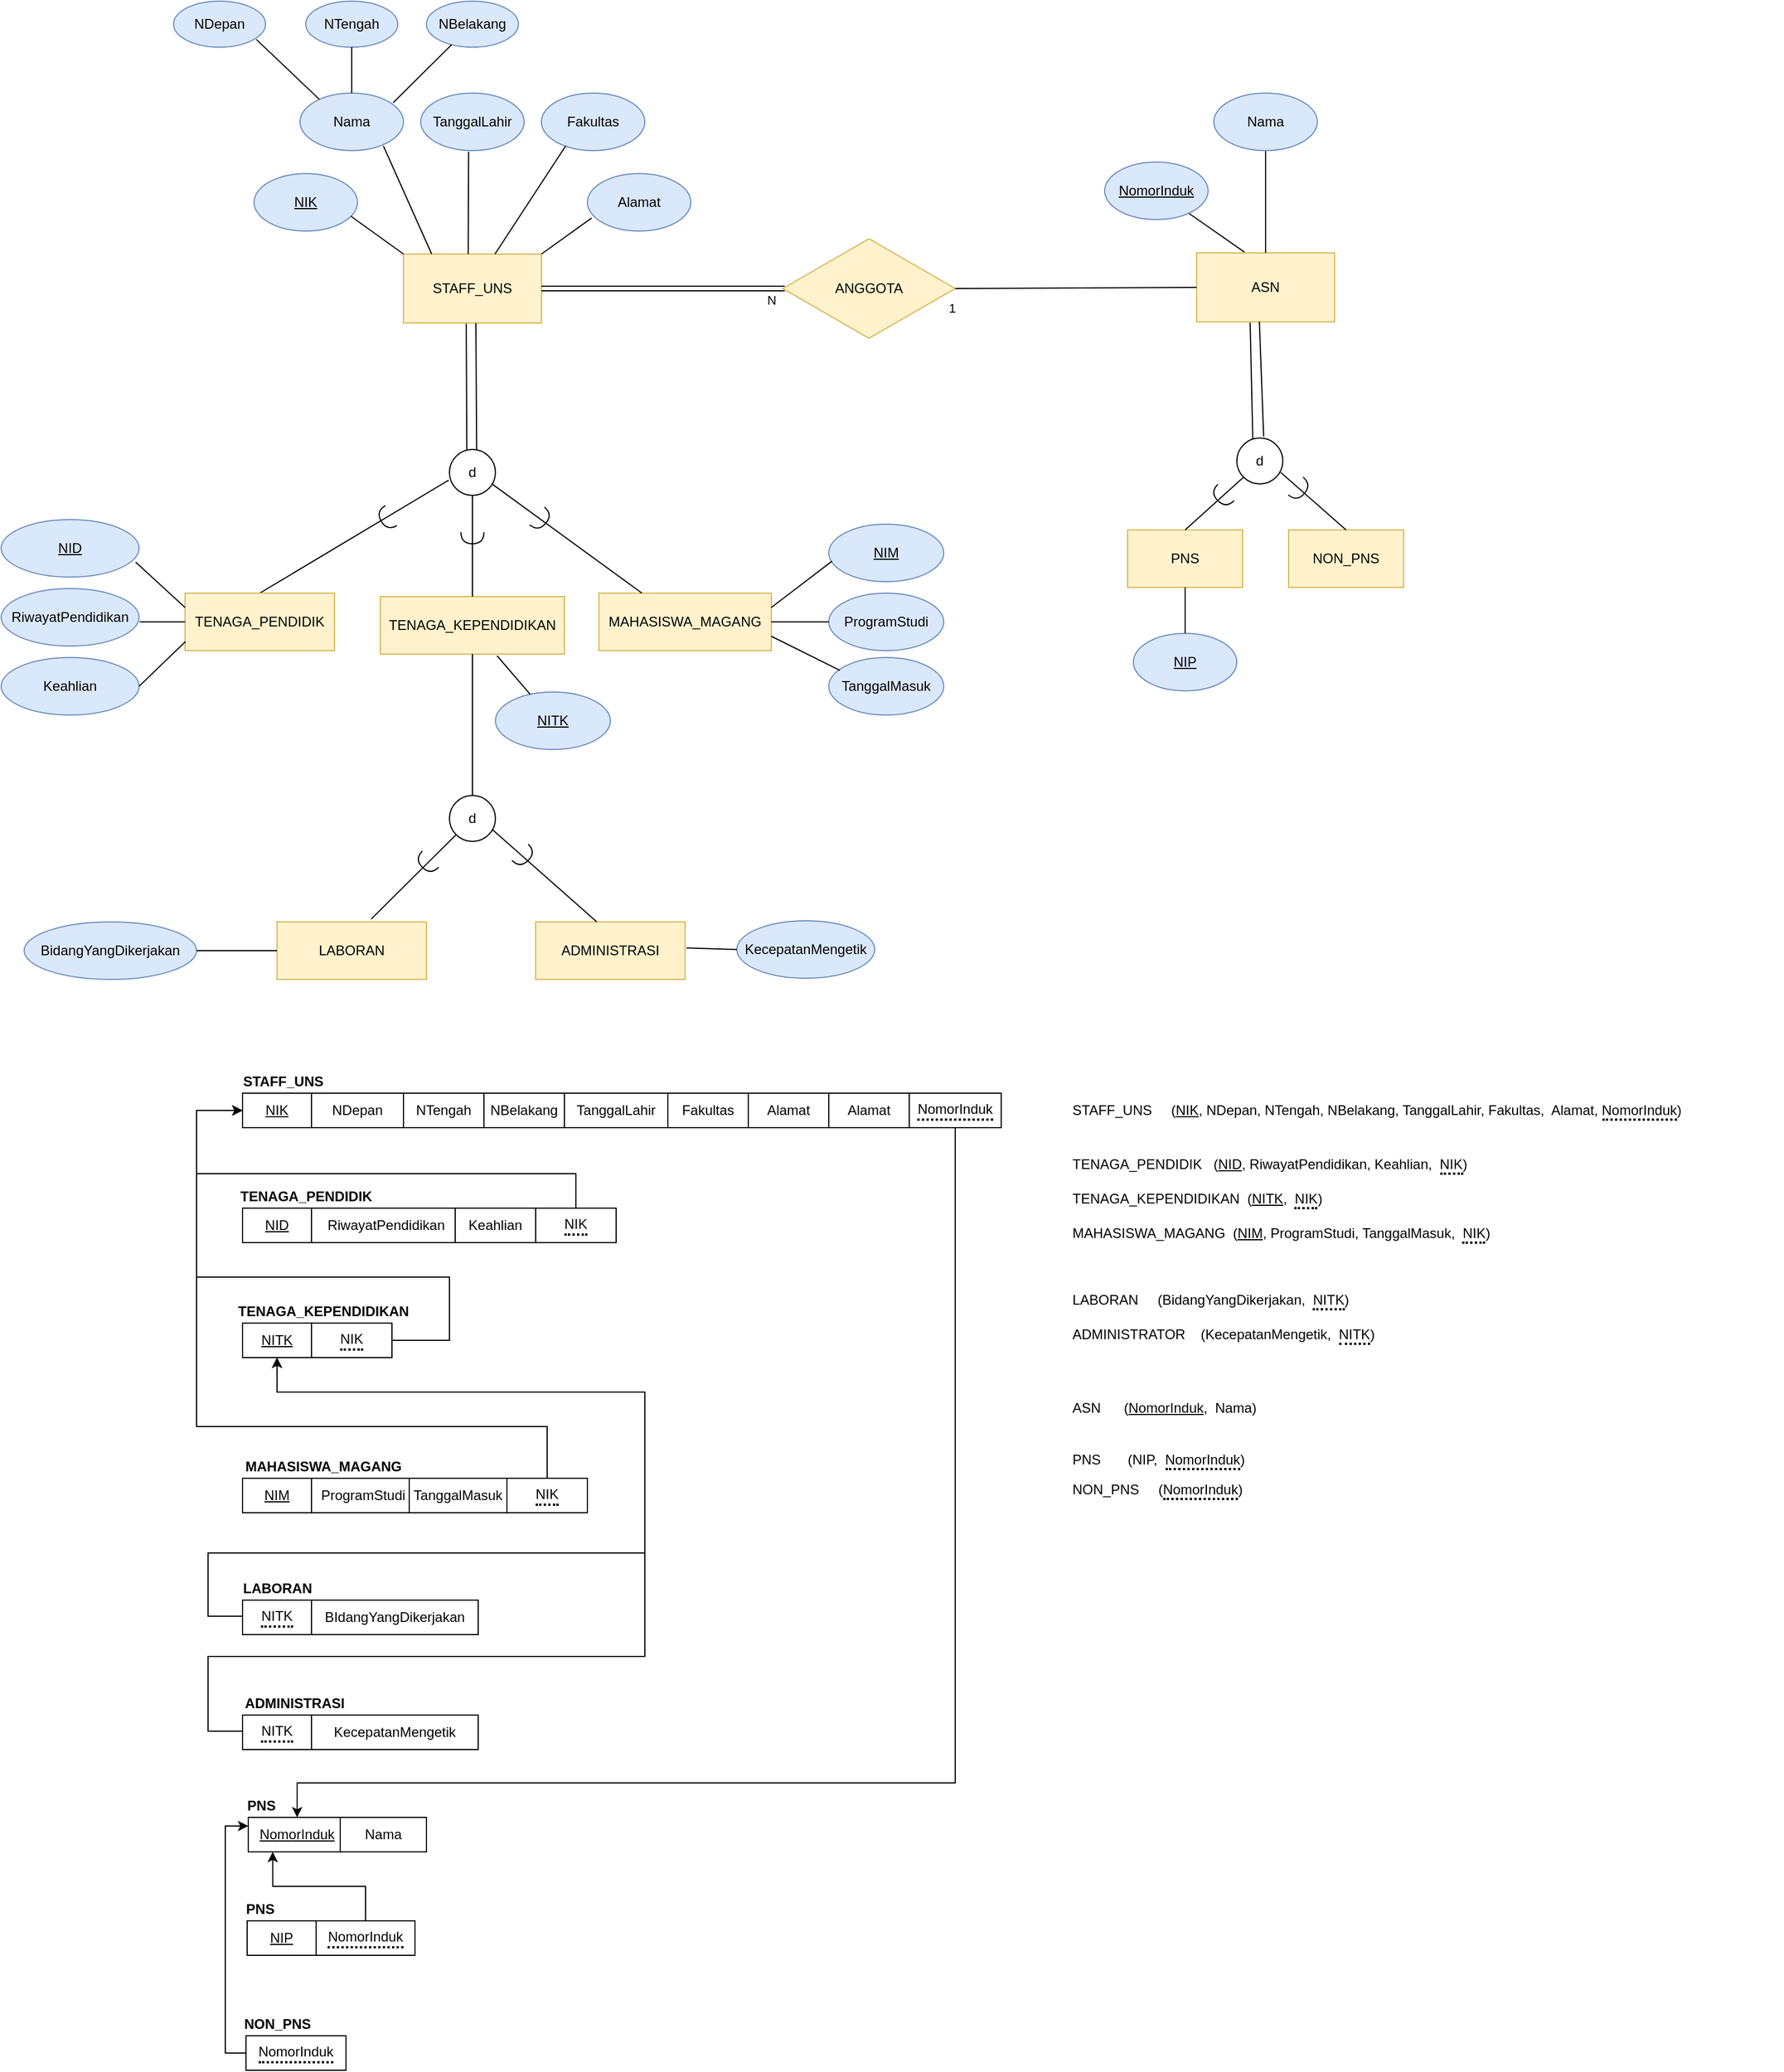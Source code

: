 <mxfile version="15.2.9" type="github" pages="3">
  <diagram id="j85GyJABtu3-5Gjulu61" name="Page-2">
    <mxGraphModel dx="3220" dy="1340" grid="1" gridSize="10" guides="1" tooltips="1" connect="1" arrows="1" fold="1" page="1" pageScale="1" pageWidth="850" pageHeight="1100" math="0" shadow="0">
      <root>
        <mxCell id="KrilJDPw3ydvlsXIcV6F-0" />
        <mxCell id="KrilJDPw3ydvlsXIcV6F-1" parent="KrilJDPw3ydvlsXIcV6F-0" />
        <mxCell id="KrilJDPw3ydvlsXIcV6F-2" value="STAFF_UNS" style="rounded=0;whiteSpace=wrap;html=1;fillColor=#fff2cc;strokeColor=#d6b656;" parent="KrilJDPw3ydvlsXIcV6F-1" vertex="1">
          <mxGeometry x="220" y="270" width="120" height="60" as="geometry" />
        </mxCell>
        <mxCell id="KrilJDPw3ydvlsXIcV6F-3" value="Nama" style="ellipse;whiteSpace=wrap;html=1;fillColor=#dae8fc;strokeColor=#6c8ebf;" parent="KrilJDPw3ydvlsXIcV6F-1" vertex="1">
          <mxGeometry x="130" y="130" width="90" height="50" as="geometry" />
        </mxCell>
        <mxCell id="KrilJDPw3ydvlsXIcV6F-4" value="Fakultas" style="ellipse;whiteSpace=wrap;html=1;fillColor=#dae8fc;strokeColor=#6c8ebf;" parent="KrilJDPw3ydvlsXIcV6F-1" vertex="1">
          <mxGeometry x="340" y="130" width="90" height="50" as="geometry" />
        </mxCell>
        <mxCell id="KrilJDPw3ydvlsXIcV6F-5" value="TanggalLahir" style="ellipse;whiteSpace=wrap;html=1;fillColor=#dae8fc;strokeColor=#6c8ebf;" parent="KrilJDPw3ydvlsXIcV6F-1" vertex="1">
          <mxGeometry x="235" y="130" width="90" height="50" as="geometry" />
        </mxCell>
        <mxCell id="KrilJDPw3ydvlsXIcV6F-6" value="&lt;u&gt;NIK&lt;/u&gt;" style="ellipse;whiteSpace=wrap;html=1;fillColor=#dae8fc;strokeColor=#6c8ebf;" parent="KrilJDPw3ydvlsXIcV6F-1" vertex="1">
          <mxGeometry x="90" y="200" width="90" height="50" as="geometry" />
        </mxCell>
        <mxCell id="KrilJDPw3ydvlsXIcV6F-7" value="Alamat" style="ellipse;whiteSpace=wrap;html=1;fillColor=#dae8fc;strokeColor=#6c8ebf;" parent="KrilJDPw3ydvlsXIcV6F-1" vertex="1">
          <mxGeometry x="380" y="200" width="90" height="50" as="geometry" />
        </mxCell>
        <mxCell id="KrilJDPw3ydvlsXIcV6F-8" value="" style="endArrow=none;html=1;exitX=0;exitY=0;exitDx=0;exitDy=0;entryX=0.939;entryY=0.745;entryDx=0;entryDy=0;entryPerimeter=0;" parent="KrilJDPw3ydvlsXIcV6F-1" source="KrilJDPw3ydvlsXIcV6F-2" target="KrilJDPw3ydvlsXIcV6F-6" edge="1">
          <mxGeometry width="50" height="50" relative="1" as="geometry">
            <mxPoint x="300" y="250" as="sourcePoint" />
            <mxPoint x="350" y="200" as="targetPoint" />
          </mxGeometry>
        </mxCell>
        <mxCell id="KrilJDPw3ydvlsXIcV6F-9" value="" style="endArrow=none;html=1;entryX=0.041;entryY=0.774;entryDx=0;entryDy=0;exitX=1;exitY=0;exitDx=0;exitDy=0;entryPerimeter=0;" parent="KrilJDPw3ydvlsXIcV6F-1" source="KrilJDPw3ydvlsXIcV6F-2" target="KrilJDPw3ydvlsXIcV6F-7" edge="1">
          <mxGeometry width="50" height="50" relative="1" as="geometry">
            <mxPoint x="340" y="230" as="sourcePoint" />
            <mxPoint x="350" y="200" as="targetPoint" />
          </mxGeometry>
        </mxCell>
        <mxCell id="KrilJDPw3ydvlsXIcV6F-10" value="" style="endArrow=none;html=1;entryX=0.235;entryY=0.918;entryDx=0;entryDy=0;entryPerimeter=0;" parent="KrilJDPw3ydvlsXIcV6F-1" source="KrilJDPw3ydvlsXIcV6F-2" target="KrilJDPw3ydvlsXIcV6F-4" edge="1">
          <mxGeometry width="50" height="50" relative="1" as="geometry">
            <mxPoint x="320" y="219" as="sourcePoint" />
            <mxPoint x="350" y="200" as="targetPoint" />
          </mxGeometry>
        </mxCell>
        <mxCell id="KrilJDPw3ydvlsXIcV6F-11" value="" style="endArrow=none;html=1;entryX=0.806;entryY=0.918;entryDx=0;entryDy=0;entryPerimeter=0;exitX=0.204;exitY=-0.002;exitDx=0;exitDy=0;exitPerimeter=0;" parent="KrilJDPw3ydvlsXIcV6F-1" source="KrilJDPw3ydvlsXIcV6F-2" target="KrilJDPw3ydvlsXIcV6F-3" edge="1">
          <mxGeometry width="50" height="50" relative="1" as="geometry">
            <mxPoint x="160" y="230" as="sourcePoint" />
            <mxPoint x="210" y="180" as="targetPoint" />
          </mxGeometry>
        </mxCell>
        <mxCell id="KrilJDPw3ydvlsXIcV6F-12" value="" style="endArrow=none;html=1;entryX=0.463;entryY=1.021;entryDx=0;entryDy=0;entryPerimeter=0;exitX=0.469;exitY=0;exitDx=0;exitDy=0;exitPerimeter=0;" parent="KrilJDPw3ydvlsXIcV6F-1" source="KrilJDPw3ydvlsXIcV6F-2" target="KrilJDPw3ydvlsXIcV6F-5" edge="1">
          <mxGeometry width="50" height="50" relative="1" as="geometry">
            <mxPoint x="300" y="250" as="sourcePoint" />
            <mxPoint x="350" y="200" as="targetPoint" />
          </mxGeometry>
        </mxCell>
        <mxCell id="KrilJDPw3ydvlsXIcV6F-13" value="NDepan" style="ellipse;whiteSpace=wrap;html=1;fillColor=#dae8fc;strokeColor=#6c8ebf;" parent="KrilJDPw3ydvlsXIcV6F-1" vertex="1">
          <mxGeometry x="20" y="50" width="80" height="40" as="geometry" />
        </mxCell>
        <mxCell id="KrilJDPw3ydvlsXIcV6F-14" value="NTengah" style="ellipse;whiteSpace=wrap;html=1;fillColor=#dae8fc;strokeColor=#6c8ebf;" parent="KrilJDPw3ydvlsXIcV6F-1" vertex="1">
          <mxGeometry x="135" y="50" width="80" height="40" as="geometry" />
        </mxCell>
        <mxCell id="KrilJDPw3ydvlsXIcV6F-15" value="NBelakang" style="ellipse;whiteSpace=wrap;html=1;fillColor=#dae8fc;strokeColor=#6c8ebf;" parent="KrilJDPw3ydvlsXIcV6F-1" vertex="1">
          <mxGeometry x="240" y="50" width="80" height="40" as="geometry" />
        </mxCell>
        <mxCell id="KrilJDPw3ydvlsXIcV6F-16" value="" style="endArrow=none;html=1;entryX=0.9;entryY=0.833;entryDx=0;entryDy=0;entryPerimeter=0;exitX=0.187;exitY=0.109;exitDx=0;exitDy=0;exitPerimeter=0;" parent="KrilJDPw3ydvlsXIcV6F-1" source="KrilJDPw3ydvlsXIcV6F-3" target="KrilJDPw3ydvlsXIcV6F-13" edge="1">
          <mxGeometry width="50" height="50" relative="1" as="geometry">
            <mxPoint x="300" y="160" as="sourcePoint" />
            <mxPoint x="350" y="110" as="targetPoint" />
          </mxGeometry>
        </mxCell>
        <mxCell id="KrilJDPw3ydvlsXIcV6F-17" value="" style="endArrow=none;html=1;exitX=0.9;exitY=0.167;exitDx=0;exitDy=0;exitPerimeter=0;" parent="KrilJDPw3ydvlsXIcV6F-1" source="KrilJDPw3ydvlsXIcV6F-3" target="KrilJDPw3ydvlsXIcV6F-15" edge="1">
          <mxGeometry width="50" height="50" relative="1" as="geometry">
            <mxPoint x="300" y="160" as="sourcePoint" />
            <mxPoint x="350" y="110" as="targetPoint" />
          </mxGeometry>
        </mxCell>
        <mxCell id="KrilJDPw3ydvlsXIcV6F-18" value="" style="endArrow=none;html=1;entryX=0.5;entryY=1;entryDx=0;entryDy=0;" parent="KrilJDPw3ydvlsXIcV6F-1" source="KrilJDPw3ydvlsXIcV6F-3" target="KrilJDPw3ydvlsXIcV6F-14" edge="1">
          <mxGeometry width="50" height="50" relative="1" as="geometry">
            <mxPoint x="300" y="160" as="sourcePoint" />
            <mxPoint x="350" y="110" as="targetPoint" />
          </mxGeometry>
        </mxCell>
        <mxCell id="KrilJDPw3ydvlsXIcV6F-19" value="" style="endArrow=none;html=1;entryX=-0.016;entryY=0.667;entryDx=0;entryDy=0;exitX=0.5;exitY=0;exitDx=0;exitDy=0;entryPerimeter=0;" parent="KrilJDPw3ydvlsXIcV6F-1" source="KrilJDPw3ydvlsXIcV6F-25" target="KrilJDPw3ydvlsXIcV6F-20" edge="1">
          <mxGeometry width="50" height="50" relative="1" as="geometry">
            <mxPoint x="630" y="410" as="sourcePoint" />
            <mxPoint x="680" y="360" as="targetPoint" />
          </mxGeometry>
        </mxCell>
        <mxCell id="KrilJDPw3ydvlsXIcV6F-20" value="d" style="ellipse;whiteSpace=wrap;html=1;aspect=fixed;" parent="KrilJDPw3ydvlsXIcV6F-1" vertex="1">
          <mxGeometry x="260" y="440" width="40" height="40" as="geometry" />
        </mxCell>
        <mxCell id="KrilJDPw3ydvlsXIcV6F-21" value="" style="endArrow=none;html=1;entryX=0.591;entryY=0.002;entryDx=0;entryDy=0;entryPerimeter=0;exitX=0.525;exitY=1.002;exitDx=0;exitDy=0;exitPerimeter=0;" parent="KrilJDPw3ydvlsXIcV6F-1" source="KrilJDPw3ydvlsXIcV6F-2" target="KrilJDPw3ydvlsXIcV6F-20" edge="1">
          <mxGeometry width="50" height="50" relative="1" as="geometry">
            <mxPoint x="284" y="331" as="sourcePoint" />
            <mxPoint x="290" y="430.36" as="targetPoint" />
          </mxGeometry>
        </mxCell>
        <mxCell id="KrilJDPw3ydvlsXIcV6F-22" value="" style="endArrow=none;html=1;exitX=0.455;exitY=1.01;exitDx=0;exitDy=0;exitPerimeter=0;entryX=0.378;entryY=0.01;entryDx=0;entryDy=0;entryPerimeter=0;" parent="KrilJDPw3ydvlsXIcV6F-1" source="KrilJDPw3ydvlsXIcV6F-2" target="KrilJDPw3ydvlsXIcV6F-20" edge="1">
          <mxGeometry width="50" height="50" relative="1" as="geometry">
            <mxPoint x="273.04" y="330" as="sourcePoint" />
            <mxPoint x="275" y="441" as="targetPoint" />
          </mxGeometry>
        </mxCell>
        <mxCell id="KrilJDPw3ydvlsXIcV6F-23" value="TENAGA_KEPENDIDIKAN" style="rounded=0;whiteSpace=wrap;html=1;fillColor=#fff2cc;strokeColor=#d6b656;" parent="KrilJDPw3ydvlsXIcV6F-1" vertex="1">
          <mxGeometry x="200" y="568" width="160" height="50" as="geometry" />
        </mxCell>
        <mxCell id="KrilJDPw3ydvlsXIcV6F-24" value="MAHASISWA_MAGANG" style="rounded=0;whiteSpace=wrap;html=1;fillColor=#fff2cc;strokeColor=#d6b656;" parent="KrilJDPw3ydvlsXIcV6F-1" vertex="1">
          <mxGeometry x="390" y="565" width="150" height="50" as="geometry" />
        </mxCell>
        <mxCell id="KrilJDPw3ydvlsXIcV6F-25" value="TENAGA_PENDIDIK" style="rounded=0;whiteSpace=wrap;html=1;fillColor=#fff2cc;strokeColor=#d6b656;" parent="KrilJDPw3ydvlsXIcV6F-1" vertex="1">
          <mxGeometry x="30" y="565" width="130" height="50" as="geometry" />
        </mxCell>
        <mxCell id="KrilJDPw3ydvlsXIcV6F-26" value="" style="endArrow=none;html=1;entryX=0.975;entryY=0.74;entryDx=0;entryDy=0;entryPerimeter=0;exitX=0;exitY=0.25;exitDx=0;exitDy=0;" parent="KrilJDPw3ydvlsXIcV6F-1" source="KrilJDPw3ydvlsXIcV6F-25" target="KrilJDPw3ydvlsXIcV6F-29" edge="1">
          <mxGeometry width="50" height="50" relative="1" as="geometry">
            <mxPoint x="150" y="715" as="sourcePoint" />
            <mxPoint x="200" y="665" as="targetPoint" />
          </mxGeometry>
        </mxCell>
        <mxCell id="KrilJDPw3ydvlsXIcV6F-27" value="" style="endArrow=none;html=1;entryX=0.92;entryY=0.746;entryDx=0;entryDy=0;entryPerimeter=0;exitX=0.25;exitY=0;exitDx=0;exitDy=0;" parent="KrilJDPw3ydvlsXIcV6F-1" source="KrilJDPw3ydvlsXIcV6F-24" target="KrilJDPw3ydvlsXIcV6F-20" edge="1">
          <mxGeometry width="50" height="50" relative="1" as="geometry">
            <mxPoint x="240" y="580" as="sourcePoint" />
            <mxPoint x="290" y="530" as="targetPoint" />
          </mxGeometry>
        </mxCell>
        <mxCell id="KrilJDPw3ydvlsXIcV6F-28" value="" style="endArrow=none;html=1;entryX=0.5;entryY=1;entryDx=0;entryDy=0;exitX=0.5;exitY=0;exitDx=0;exitDy=0;" parent="KrilJDPw3ydvlsXIcV6F-1" source="KrilJDPw3ydvlsXIcV6F-23" target="KrilJDPw3ydvlsXIcV6F-20" edge="1">
          <mxGeometry width="50" height="50" relative="1" as="geometry">
            <mxPoint x="60" y="710" as="sourcePoint" />
            <mxPoint x="100" y="610" as="targetPoint" />
          </mxGeometry>
        </mxCell>
        <mxCell id="KrilJDPw3ydvlsXIcV6F-29" value="&lt;u&gt;NID&lt;/u&gt;" style="ellipse;whiteSpace=wrap;html=1;fillColor=#dae8fc;strokeColor=#6c8ebf;" parent="KrilJDPw3ydvlsXIcV6F-1" vertex="1">
          <mxGeometry x="-130" y="501" width="120" height="50" as="geometry" />
        </mxCell>
        <mxCell id="KrilJDPw3ydvlsXIcV6F-30" value="RiwayatPendidikan" style="ellipse;whiteSpace=wrap;html=1;fillColor=#dae8fc;strokeColor=#6c8ebf;" parent="KrilJDPw3ydvlsXIcV6F-1" vertex="1">
          <mxGeometry x="-130" y="561" width="120" height="50" as="geometry" />
        </mxCell>
        <mxCell id="KrilJDPw3ydvlsXIcV6F-31" value="Keahlian" style="ellipse;whiteSpace=wrap;html=1;fillColor=#dae8fc;strokeColor=#6c8ebf;" parent="KrilJDPw3ydvlsXIcV6F-1" vertex="1">
          <mxGeometry x="-130" y="621" width="120" height="50" as="geometry" />
        </mxCell>
        <mxCell id="KrilJDPw3ydvlsXIcV6F-32" value="" style="endArrow=none;html=1;entryX=1;entryY=0.5;entryDx=0;entryDy=0;exitX=0.003;exitY=0.843;exitDx=0;exitDy=0;exitPerimeter=0;" parent="KrilJDPw3ydvlsXIcV6F-1" source="KrilJDPw3ydvlsXIcV6F-25" target="KrilJDPw3ydvlsXIcV6F-31" edge="1">
          <mxGeometry width="50" height="50" relative="1" as="geometry">
            <mxPoint x="180" y="585" as="sourcePoint" />
            <mxPoint x="230" y="535" as="targetPoint" />
          </mxGeometry>
        </mxCell>
        <mxCell id="KrilJDPw3ydvlsXIcV6F-33" value="" style="endArrow=none;html=1;entryX=1.004;entryY=0.58;entryDx=0;entryDy=0;entryPerimeter=0;exitX=0;exitY=0.5;exitDx=0;exitDy=0;" parent="KrilJDPw3ydvlsXIcV6F-1" source="KrilJDPw3ydvlsXIcV6F-25" target="KrilJDPw3ydvlsXIcV6F-30" edge="1">
          <mxGeometry width="50" height="50" relative="1" as="geometry">
            <mxPoint x="20" y="594" as="sourcePoint" />
            <mxPoint x="230" y="535" as="targetPoint" />
          </mxGeometry>
        </mxCell>
        <mxCell id="KrilJDPw3ydvlsXIcV6F-34" value="&lt;u&gt;NIM&lt;/u&gt;" style="ellipse;whiteSpace=wrap;html=1;fillColor=#dae8fc;strokeColor=#6c8ebf;" parent="KrilJDPw3ydvlsXIcV6F-1" vertex="1">
          <mxGeometry x="590" y="505" width="100" height="50" as="geometry" />
        </mxCell>
        <mxCell id="KrilJDPw3ydvlsXIcV6F-35" value="ProgramStudi" style="ellipse;whiteSpace=wrap;html=1;fillColor=#dae8fc;strokeColor=#6c8ebf;" parent="KrilJDPw3ydvlsXIcV6F-1" vertex="1">
          <mxGeometry x="590" y="565" width="100" height="50" as="geometry" />
        </mxCell>
        <mxCell id="KrilJDPw3ydvlsXIcV6F-36" value="TanggalMasuk" style="ellipse;whiteSpace=wrap;html=1;fillColor=#dae8fc;strokeColor=#6c8ebf;" parent="KrilJDPw3ydvlsXIcV6F-1" vertex="1">
          <mxGeometry x="590" y="621" width="100" height="50" as="geometry" />
        </mxCell>
        <mxCell id="KrilJDPw3ydvlsXIcV6F-37" value="&lt;u&gt;NITK&lt;/u&gt;" style="ellipse;whiteSpace=wrap;html=1;fillColor=#dae8fc;strokeColor=#6c8ebf;" parent="KrilJDPw3ydvlsXIcV6F-1" vertex="1">
          <mxGeometry x="300" y="651" width="100" height="50" as="geometry" />
        </mxCell>
        <mxCell id="KrilJDPw3ydvlsXIcV6F-38" value="" style="endArrow=none;html=1;exitX=0.634;exitY=1.03;exitDx=0;exitDy=0;exitPerimeter=0;" parent="KrilJDPw3ydvlsXIcV6F-1" source="KrilJDPw3ydvlsXIcV6F-23" target="KrilJDPw3ydvlsXIcV6F-37" edge="1">
          <mxGeometry width="50" height="50" relative="1" as="geometry">
            <mxPoint x="290" y="717" as="sourcePoint" />
            <mxPoint x="340" y="667" as="targetPoint" />
          </mxGeometry>
        </mxCell>
        <mxCell id="KrilJDPw3ydvlsXIcV6F-39" value="d" style="ellipse;whiteSpace=wrap;html=1;aspect=fixed;" parent="KrilJDPw3ydvlsXIcV6F-1" vertex="1">
          <mxGeometry x="260" y="741" width="40" height="40" as="geometry" />
        </mxCell>
        <mxCell id="KrilJDPw3ydvlsXIcV6F-40" value="" style="endArrow=none;html=1;entryX=0.097;entryY=0.223;entryDx=0;entryDy=0;entryPerimeter=0;exitX=1;exitY=0.75;exitDx=0;exitDy=0;" parent="KrilJDPw3ydvlsXIcV6F-1" source="KrilJDPw3ydvlsXIcV6F-24" target="KrilJDPw3ydvlsXIcV6F-36" edge="1">
          <mxGeometry width="50" height="50" relative="1" as="geometry">
            <mxPoint x="480" y="545" as="sourcePoint" />
            <mxPoint x="530" y="495" as="targetPoint" />
          </mxGeometry>
        </mxCell>
        <mxCell id="KrilJDPw3ydvlsXIcV6F-41" value="" style="endArrow=none;html=1;entryX=0;entryY=0.5;entryDx=0;entryDy=0;exitX=1;exitY=0.5;exitDx=0;exitDy=0;" parent="KrilJDPw3ydvlsXIcV6F-1" source="KrilJDPw3ydvlsXIcV6F-24" target="KrilJDPw3ydvlsXIcV6F-35" edge="1">
          <mxGeometry width="50" height="50" relative="1" as="geometry">
            <mxPoint x="480" y="545" as="sourcePoint" />
            <mxPoint x="530" y="495" as="targetPoint" />
          </mxGeometry>
        </mxCell>
        <mxCell id="KrilJDPw3ydvlsXIcV6F-42" value="" style="endArrow=none;html=1;entryX=0.028;entryY=0.644;entryDx=0;entryDy=0;entryPerimeter=0;exitX=1;exitY=0.25;exitDx=0;exitDy=0;" parent="KrilJDPw3ydvlsXIcV6F-1" source="KrilJDPw3ydvlsXIcV6F-24" target="KrilJDPw3ydvlsXIcV6F-34" edge="1">
          <mxGeometry width="50" height="50" relative="1" as="geometry">
            <mxPoint x="480" y="545" as="sourcePoint" />
            <mxPoint x="530" y="495" as="targetPoint" />
          </mxGeometry>
        </mxCell>
        <mxCell id="KrilJDPw3ydvlsXIcV6F-43" value="" style="endArrow=none;html=1;entryX=0.5;entryY=0;entryDx=0;entryDy=0;exitX=0.5;exitY=1;exitDx=0;exitDy=0;" parent="KrilJDPw3ydvlsXIcV6F-1" source="KrilJDPw3ydvlsXIcV6F-23" target="KrilJDPw3ydvlsXIcV6F-39" edge="1">
          <mxGeometry width="50" height="50" relative="1" as="geometry">
            <mxPoint x="490" y="541" as="sourcePoint" />
            <mxPoint x="540" y="491" as="targetPoint" />
          </mxGeometry>
        </mxCell>
        <mxCell id="KrilJDPw3ydvlsXIcV6F-45" value="ASN" style="rounded=0;whiteSpace=wrap;html=1;fillColor=#fff2cc;strokeColor=#d6b656;" parent="KrilJDPw3ydvlsXIcV6F-1" vertex="1">
          <mxGeometry x="910" y="269" width="120" height="60" as="geometry" />
        </mxCell>
        <mxCell id="KrilJDPw3ydvlsXIcV6F-46" value="d" style="ellipse;whiteSpace=wrap;html=1;aspect=fixed;" parent="KrilJDPw3ydvlsXIcV6F-1" vertex="1">
          <mxGeometry x="945" y="430" width="40" height="40" as="geometry" />
        </mxCell>
        <mxCell id="KrilJDPw3ydvlsXIcV6F-47" value="" style="endArrow=none;html=1;entryX=0.347;entryY=0.018;entryDx=0;entryDy=0;entryPerimeter=0;exitX=0.388;exitY=1.01;exitDx=0;exitDy=0;exitPerimeter=0;" parent="KrilJDPw3ydvlsXIcV6F-1" source="KrilJDPw3ydvlsXIcV6F-45" target="KrilJDPw3ydvlsXIcV6F-46" edge="1">
          <mxGeometry width="50" height="50" relative="1" as="geometry">
            <mxPoint x="954.706" y="344" as="sourcePoint" />
            <mxPoint x="380" y="704" as="targetPoint" />
          </mxGeometry>
        </mxCell>
        <mxCell id="KrilJDPw3ydvlsXIcV6F-48" value="" style="endArrow=none;html=1;entryX=0.583;entryY=-0.031;entryDx=0;entryDy=0;entryPerimeter=0;exitX=0.455;exitY=0.997;exitDx=0;exitDy=0;exitPerimeter=0;" parent="KrilJDPw3ydvlsXIcV6F-1" source="KrilJDPw3ydvlsXIcV6F-45" target="KrilJDPw3ydvlsXIcV6F-46" edge="1">
          <mxGeometry width="50" height="50" relative="1" as="geometry">
            <mxPoint x="120" y="575" as="sourcePoint" />
            <mxPoint x="-80" y="604" as="targetPoint" />
          </mxGeometry>
        </mxCell>
        <mxCell id="KrilJDPw3ydvlsXIcV6F-49" value="PNS" style="rounded=0;whiteSpace=wrap;html=1;fillColor=#fff2cc;strokeColor=#d6b656;" parent="KrilJDPw3ydvlsXIcV6F-1" vertex="1">
          <mxGeometry x="850" y="510" width="100" height="50" as="geometry" />
        </mxCell>
        <mxCell id="KrilJDPw3ydvlsXIcV6F-50" value="NON_PNS" style="rounded=0;whiteSpace=wrap;html=1;fillColor=#fff2cc;strokeColor=#d6b656;" parent="KrilJDPw3ydvlsXIcV6F-1" vertex="1">
          <mxGeometry x="990" y="510" width="100" height="50" as="geometry" />
        </mxCell>
        <mxCell id="KrilJDPw3ydvlsXIcV6F-51" value="&lt;u&gt;NIP&lt;/u&gt;" style="ellipse;whiteSpace=wrap;html=1;fillColor=#dae8fc;strokeColor=#6c8ebf;" parent="KrilJDPw3ydvlsXIcV6F-1" vertex="1">
          <mxGeometry x="855" y="600" width="90" height="50" as="geometry" />
        </mxCell>
        <mxCell id="KrilJDPw3ydvlsXIcV6F-52" value="" style="endArrow=none;html=1;entryX=0.5;entryY=0;entryDx=0;entryDy=0;exitX=0.5;exitY=1;exitDx=0;exitDy=0;" parent="KrilJDPw3ydvlsXIcV6F-1" source="KrilJDPw3ydvlsXIcV6F-49" target="KrilJDPw3ydvlsXIcV6F-51" edge="1">
          <mxGeometry width="50" height="50" relative="1" as="geometry">
            <mxPoint x="690" y="510" as="sourcePoint" />
            <mxPoint x="740" y="460" as="targetPoint" />
          </mxGeometry>
        </mxCell>
        <mxCell id="KrilJDPw3ydvlsXIcV6F-53" value="" style="endArrow=none;html=1;entryX=0;entryY=1;entryDx=0;entryDy=0;exitX=0.5;exitY=0;exitDx=0;exitDy=0;" parent="KrilJDPw3ydvlsXIcV6F-1" source="KrilJDPw3ydvlsXIcV6F-49" target="KrilJDPw3ydvlsXIcV6F-46" edge="1">
          <mxGeometry width="50" height="50" relative="1" as="geometry">
            <mxPoint x="735" y="340" as="sourcePoint" />
            <mxPoint x="785" y="290" as="targetPoint" />
          </mxGeometry>
        </mxCell>
        <mxCell id="KrilJDPw3ydvlsXIcV6F-54" value="" style="endArrow=none;html=1;entryX=0.5;entryY=0;entryDx=0;entryDy=0;exitX=0.955;exitY=0.75;exitDx=0;exitDy=0;exitPerimeter=0;" parent="KrilJDPw3ydvlsXIcV6F-1" source="KrilJDPw3ydvlsXIcV6F-46" target="KrilJDPw3ydvlsXIcV6F-50" edge="1">
          <mxGeometry width="50" height="50" relative="1" as="geometry">
            <mxPoint x="735" y="340" as="sourcePoint" />
            <mxPoint x="785" y="290" as="targetPoint" />
          </mxGeometry>
        </mxCell>
        <mxCell id="KrilJDPw3ydvlsXIcV6F-55" value="" style="endArrow=none;html=1;entryX=1;entryY=0.5;entryDx=0;entryDy=0;exitX=0.011;exitY=0.5;exitDx=0;exitDy=0;exitPerimeter=0;startArrow=none;shape=link;" parent="KrilJDPw3ydvlsXIcV6F-1" source="KrilJDPw3ydvlsXIcV6F-69" target="KrilJDPw3ydvlsXIcV6F-2" edge="1">
          <mxGeometry width="50" height="50" relative="1" as="geometry">
            <mxPoint x="170" y="600" as="sourcePoint" />
            <mxPoint x="220" y="550" as="targetPoint" />
          </mxGeometry>
        </mxCell>
        <mxCell id="L1ajhCoevkICZt0Xd_y1-3" value="N" style="edgeLabel;html=1;align=center;verticalAlign=middle;resizable=0;points=[];" parent="KrilJDPw3ydvlsXIcV6F-55" vertex="1" connectable="0">
          <mxGeometry x="-0.879" relative="1" as="geometry">
            <mxPoint x="1" y="10" as="offset" />
          </mxGeometry>
        </mxCell>
        <mxCell id="KrilJDPw3ydvlsXIcV6F-56" value="LABORAN" style="rounded=0;whiteSpace=wrap;html=1;fillColor=#fff2cc;strokeColor=#d6b656;" parent="KrilJDPw3ydvlsXIcV6F-1" vertex="1">
          <mxGeometry x="110" y="851" width="130" height="50" as="geometry" />
        </mxCell>
        <mxCell id="KrilJDPw3ydvlsXIcV6F-57" value="ADMINISTRASI" style="rounded=0;whiteSpace=wrap;html=1;fillColor=#fff2cc;strokeColor=#d6b656;" parent="KrilJDPw3ydvlsXIcV6F-1" vertex="1">
          <mxGeometry x="335" y="851" width="130" height="50" as="geometry" />
        </mxCell>
        <mxCell id="KrilJDPw3ydvlsXIcV6F-58" value="" style="endArrow=none;html=1;entryX=0.408;entryY=-0.003;entryDx=0;entryDy=0;entryPerimeter=0;exitX=0.939;exitY=0.746;exitDx=0;exitDy=0;exitPerimeter=0;" parent="KrilJDPw3ydvlsXIcV6F-1" source="KrilJDPw3ydvlsXIcV6F-39" target="KrilJDPw3ydvlsXIcV6F-57" edge="1">
          <mxGeometry width="50" height="50" relative="1" as="geometry">
            <mxPoint x="300" y="781" as="sourcePoint" />
            <mxPoint x="350" y="731" as="targetPoint" />
          </mxGeometry>
        </mxCell>
        <mxCell id="KrilJDPw3ydvlsXIcV6F-60" value="" style="endArrow=none;html=1;exitX=0.63;exitY=-0.049;exitDx=0;exitDy=0;exitPerimeter=0;" parent="KrilJDPw3ydvlsXIcV6F-1" source="KrilJDPw3ydvlsXIcV6F-56" target="KrilJDPw3ydvlsXIcV6F-39" edge="1">
          <mxGeometry width="50" height="50" relative="1" as="geometry">
            <mxPoint x="300" y="781" as="sourcePoint" />
            <mxPoint x="350" y="731" as="targetPoint" />
          </mxGeometry>
        </mxCell>
        <mxCell id="KrilJDPw3ydvlsXIcV6F-62" value="" style="shape=requiredInterface;html=1;verticalLabelPosition=bottom;rotation=90;" parent="KrilJDPw3ydvlsXIcV6F-1" vertex="1">
          <mxGeometry x="275" y="507" width="10" height="20" as="geometry" />
        </mxCell>
        <mxCell id="KrilJDPw3ydvlsXIcV6F-63" value="" style="shape=requiredInterface;html=1;verticalLabelPosition=bottom;rotation=135;" parent="KrilJDPw3ydvlsXIcV6F-1" vertex="1">
          <mxGeometry x="235" y="790" width="10" height="20" as="geometry" />
        </mxCell>
        <mxCell id="KrilJDPw3ydvlsXIcV6F-64" value="" style="shape=requiredInterface;html=1;verticalLabelPosition=bottom;rotation=45;" parent="KrilJDPw3ydvlsXIcV6F-1" vertex="1">
          <mxGeometry x="320" y="784" width="10" height="20" as="geometry" />
        </mxCell>
        <mxCell id="KrilJDPw3ydvlsXIcV6F-65" value="" style="shape=requiredInterface;html=1;verticalLabelPosition=bottom;rotation=150;" parent="KrilJDPw3ydvlsXIcV6F-1" vertex="1">
          <mxGeometry x="200" y="490" width="10" height="20" as="geometry" />
        </mxCell>
        <mxCell id="KrilJDPw3ydvlsXIcV6F-66" value="" style="shape=requiredInterface;html=1;verticalLabelPosition=bottom;rotation=135;" parent="KrilJDPw3ydvlsXIcV6F-1" vertex="1">
          <mxGeometry x="927" y="471" width="10" height="20" as="geometry" />
        </mxCell>
        <mxCell id="KrilJDPw3ydvlsXIcV6F-67" value="" style="shape=requiredInterface;html=1;verticalLabelPosition=bottom;rotation=40;" parent="KrilJDPw3ydvlsXIcV6F-1" vertex="1">
          <mxGeometry x="995" y="465" width="10" height="20" as="geometry" />
        </mxCell>
        <mxCell id="KrilJDPw3ydvlsXIcV6F-68" value="" style="shape=requiredInterface;html=1;verticalLabelPosition=bottom;rotation=40;" parent="KrilJDPw3ydvlsXIcV6F-1" vertex="1">
          <mxGeometry x="335" y="491" width="10" height="20" as="geometry" />
        </mxCell>
        <mxCell id="KrilJDPw3ydvlsXIcV6F-69" value="ANGGOTA" style="html=1;whiteSpace=wrap;aspect=fixed;shape=isoRectangle;fillColor=#fff2cc;strokeColor=#d6b656;" parent="KrilJDPw3ydvlsXIcV6F-1" vertex="1">
          <mxGeometry x="550" y="255" width="150" height="90" as="geometry" />
        </mxCell>
        <mxCell id="L1ajhCoevkICZt0Xd_y1-1" value="" style="endArrow=none;html=1;entryX=1;entryY=0.5;entryDx=0;entryDy=0;exitX=0;exitY=0.5;exitDx=0;exitDy=0;" parent="KrilJDPw3ydvlsXIcV6F-1" source="KrilJDPw3ydvlsXIcV6F-45" target="KrilJDPw3ydvlsXIcV6F-69" edge="1">
          <mxGeometry width="50" height="50" relative="1" as="geometry">
            <mxPoint x="906.64" y="300.34" as="sourcePoint" />
            <mxPoint x="340" y="300" as="targetPoint" />
          </mxGeometry>
        </mxCell>
        <mxCell id="L1ajhCoevkICZt0Xd_y1-4" value="1" style="edgeLabel;html=1;align=center;verticalAlign=middle;resizable=0;points=[];" parent="KrilJDPw3ydvlsXIcV6F-1" vertex="1" connectable="0">
          <mxGeometry x="700.002" y="310" as="geometry">
            <mxPoint x="-3" y="7" as="offset" />
          </mxGeometry>
        </mxCell>
        <mxCell id="O_TsbbM5j89b7_HtOqNp-1" value="KecepatanMengetik" style="ellipse;whiteSpace=wrap;html=1;fillColor=#dae8fc;strokeColor=#6c8ebf;" parent="KrilJDPw3ydvlsXIcV6F-1" vertex="1">
          <mxGeometry x="510" y="850" width="120" height="50" as="geometry" />
        </mxCell>
        <mxCell id="O_TsbbM5j89b7_HtOqNp-4" value="" style="endArrow=none;html=1;entryX=0;entryY=0.5;entryDx=0;entryDy=0;exitX=1.009;exitY=0.452;exitDx=0;exitDy=0;exitPerimeter=0;" parent="KrilJDPw3ydvlsXIcV6F-1" source="KrilJDPw3ydvlsXIcV6F-57" target="O_TsbbM5j89b7_HtOqNp-1" edge="1">
          <mxGeometry width="50" height="50" relative="1" as="geometry">
            <mxPoint x="350" y="770" as="sourcePoint" />
            <mxPoint x="400" y="720" as="targetPoint" />
          </mxGeometry>
        </mxCell>
        <mxCell id="O_TsbbM5j89b7_HtOqNp-12" value="BidangYangDikerjakan" style="ellipse;whiteSpace=wrap;html=1;fillColor=#dae8fc;strokeColor=#6c8ebf;" parent="KrilJDPw3ydvlsXIcV6F-1" vertex="1">
          <mxGeometry x="-110" y="851" width="150" height="50" as="geometry" />
        </mxCell>
        <mxCell id="O_TsbbM5j89b7_HtOqNp-13" value="" style="endArrow=none;html=1;entryX=1;entryY=0.5;entryDx=0;entryDy=0;exitX=0;exitY=0.5;exitDx=0;exitDy=0;" parent="KrilJDPw3ydvlsXIcV6F-1" source="KrilJDPw3ydvlsXIcV6F-56" target="O_TsbbM5j89b7_HtOqNp-12" edge="1">
          <mxGeometry width="50" height="50" relative="1" as="geometry">
            <mxPoint x="476.17" y="883.6" as="sourcePoint" />
            <mxPoint x="520" y="885" as="targetPoint" />
          </mxGeometry>
        </mxCell>
        <mxCell id="bIt0s1MGQykU9Zd48aOy-114" value="&lt;u&gt;NIK&lt;/u&gt;" style="whiteSpace=wrap;html=1;align=center;" vertex="1" parent="KrilJDPw3ydvlsXIcV6F-1">
          <mxGeometry x="80" y="1000" width="60" height="30" as="geometry" />
        </mxCell>
        <mxCell id="bIt0s1MGQykU9Zd48aOy-115" value="NDepan" style="whiteSpace=wrap;html=1;align=center;" vertex="1" parent="KrilJDPw3ydvlsXIcV6F-1">
          <mxGeometry x="140" y="1000" width="80" height="30" as="geometry" />
        </mxCell>
        <mxCell id="bIt0s1MGQykU9Zd48aOy-116" value="Alamat" style="whiteSpace=wrap;html=1;align=center;" vertex="1" parent="KrilJDPw3ydvlsXIcV6F-1">
          <mxGeometry x="520" y="1000" width="70" height="30" as="geometry" />
        </mxCell>
        <mxCell id="bIt0s1MGQykU9Zd48aOy-117" value="NTengah" style="whiteSpace=wrap;html=1;align=center;" vertex="1" parent="KrilJDPw3ydvlsXIcV6F-1">
          <mxGeometry x="220" y="1000" width="70" height="30" as="geometry" />
        </mxCell>
        <mxCell id="bIt0s1MGQykU9Zd48aOy-118" value="NBelakang" style="whiteSpace=wrap;html=1;align=center;" vertex="1" parent="KrilJDPw3ydvlsXIcV6F-1">
          <mxGeometry x="290" y="1000" width="70" height="30" as="geometry" />
        </mxCell>
        <mxCell id="bIt0s1MGQykU9Zd48aOy-119" value="TanggalLahir" style="whiteSpace=wrap;html=1;align=center;" vertex="1" parent="KrilJDPw3ydvlsXIcV6F-1">
          <mxGeometry x="360" y="1000" width="90" height="30" as="geometry" />
        </mxCell>
        <mxCell id="bIt0s1MGQykU9Zd48aOy-120" value="Fakultas" style="whiteSpace=wrap;html=1;align=center;" vertex="1" parent="KrilJDPw3ydvlsXIcV6F-1">
          <mxGeometry x="450" y="1000" width="70" height="30" as="geometry" />
        </mxCell>
        <mxCell id="bIt0s1MGQykU9Zd48aOy-122" value="&lt;b&gt;STAFF_UNS&lt;/b&gt;" style="text;html=1;align=center;verticalAlign=middle;resizable=0;points=[];autosize=1;strokeColor=none;fillColor=none;" vertex="1" parent="KrilJDPw3ydvlsXIcV6F-1">
          <mxGeometry x="70" y="980" width="90" height="20" as="geometry" />
        </mxCell>
        <mxCell id="bIt0s1MGQykU9Zd48aOy-123" value="&lt;u&gt;NID&lt;/u&gt;" style="whiteSpace=wrap;html=1;align=center;" vertex="1" parent="KrilJDPw3ydvlsXIcV6F-1">
          <mxGeometry x="80" y="1100" width="60" height="30" as="geometry" />
        </mxCell>
        <mxCell id="bIt0s1MGQykU9Zd48aOy-124" value="RiwayatPendidikan" style="whiteSpace=wrap;html=1;align=center;" vertex="1" parent="KrilJDPw3ydvlsXIcV6F-1">
          <mxGeometry x="140" y="1100" width="130" height="30" as="geometry" />
        </mxCell>
        <mxCell id="bIt0s1MGQykU9Zd48aOy-126" value="Keahlian" style="whiteSpace=wrap;html=1;align=center;" vertex="1" parent="KrilJDPw3ydvlsXIcV6F-1">
          <mxGeometry x="265" y="1100" width="70" height="30" as="geometry" />
        </mxCell>
        <mxCell id="bIt0s1MGQykU9Zd48aOy-131" style="edgeStyle=orthogonalEdgeStyle;rounded=0;orthogonalLoop=1;jettySize=auto;html=1;" edge="1" parent="KrilJDPw3ydvlsXIcV6F-1" source="bIt0s1MGQykU9Zd48aOy-127" target="bIt0s1MGQykU9Zd48aOy-114">
          <mxGeometry relative="1" as="geometry">
            <Array as="points">
              <mxPoint x="370" y="1070" />
              <mxPoint x="40" y="1070" />
              <mxPoint x="40" y="1015" />
            </Array>
          </mxGeometry>
        </mxCell>
        <mxCell id="bIt0s1MGQykU9Zd48aOy-127" value="&lt;div style=&quot;border-bottom: 2px dotted black&quot;&gt;NIK&lt;/div&gt;" style="whiteSpace=wrap;html=1;align=center;" vertex="1" parent="KrilJDPw3ydvlsXIcV6F-1">
          <mxGeometry x="335" y="1100" width="70" height="30" as="geometry" />
        </mxCell>
        <mxCell id="bIt0s1MGQykU9Zd48aOy-130" value="&lt;b&gt;TENAGA_PENDIDIK&lt;/b&gt;" style="text;html=1;align=center;verticalAlign=middle;resizable=0;points=[];autosize=1;strokeColor=none;fillColor=none;" vertex="1" parent="KrilJDPw3ydvlsXIcV6F-1">
          <mxGeometry x="70" y="1080" width="130" height="20" as="geometry" />
        </mxCell>
        <mxCell id="bIt0s1MGQykU9Zd48aOy-132" value="&lt;u&gt;NITK&lt;/u&gt;" style="whiteSpace=wrap;html=1;align=center;" vertex="1" parent="KrilJDPw3ydvlsXIcV6F-1">
          <mxGeometry x="80" y="1200" width="60" height="30" as="geometry" />
        </mxCell>
        <mxCell id="bIt0s1MGQykU9Zd48aOy-137" style="edgeStyle=orthogonalEdgeStyle;rounded=0;orthogonalLoop=1;jettySize=auto;html=1;entryX=0;entryY=0.5;entryDx=0;entryDy=0;" edge="1" parent="KrilJDPw3ydvlsXIcV6F-1" source="bIt0s1MGQykU9Zd48aOy-135" target="bIt0s1MGQykU9Zd48aOy-114">
          <mxGeometry relative="1" as="geometry">
            <Array as="points">
              <mxPoint x="260" y="1215" />
              <mxPoint x="260" y="1160" />
              <mxPoint x="40" y="1160" />
              <mxPoint x="40" y="1015" />
            </Array>
          </mxGeometry>
        </mxCell>
        <mxCell id="bIt0s1MGQykU9Zd48aOy-135" value="&lt;div style=&quot;border-bottom: 2px dotted black&quot;&gt;NIK&lt;/div&gt;" style="whiteSpace=wrap;html=1;align=center;" vertex="1" parent="KrilJDPw3ydvlsXIcV6F-1">
          <mxGeometry x="140" y="1200" width="70" height="30" as="geometry" />
        </mxCell>
        <mxCell id="bIt0s1MGQykU9Zd48aOy-136" value="&lt;b&gt;TENAGA_KEPENDIDIKAN&lt;/b&gt;" style="text;html=1;align=center;verticalAlign=middle;resizable=0;points=[];autosize=1;strokeColor=none;fillColor=none;" vertex="1" parent="KrilJDPw3ydvlsXIcV6F-1">
          <mxGeometry x="70" y="1180" width="160" height="20" as="geometry" />
        </mxCell>
        <mxCell id="bIt0s1MGQykU9Zd48aOy-138" value="&lt;u&gt;NIM&lt;/u&gt;" style="whiteSpace=wrap;html=1;align=center;" vertex="1" parent="KrilJDPw3ydvlsXIcV6F-1">
          <mxGeometry x="80" y="1335" width="60" height="30" as="geometry" />
        </mxCell>
        <mxCell id="bIt0s1MGQykU9Zd48aOy-139" value="ProgramStudi" style="whiteSpace=wrap;html=1;align=center;" vertex="1" parent="KrilJDPw3ydvlsXIcV6F-1">
          <mxGeometry x="140" y="1335" width="90" height="30" as="geometry" />
        </mxCell>
        <mxCell id="bIt0s1MGQykU9Zd48aOy-140" value="&lt;b&gt;MAHASISWA_MAGANG&lt;/b&gt;" style="text;html=1;align=center;verticalAlign=middle;resizable=0;points=[];autosize=1;strokeColor=none;fillColor=none;" vertex="1" parent="KrilJDPw3ydvlsXIcV6F-1">
          <mxGeometry x="75" y="1315" width="150" height="20" as="geometry" />
        </mxCell>
        <mxCell id="bIt0s1MGQykU9Zd48aOy-141" value="TanggalMasuk" style="whiteSpace=wrap;html=1;align=center;" vertex="1" parent="KrilJDPw3ydvlsXIcV6F-1">
          <mxGeometry x="225" y="1335" width="85" height="30" as="geometry" />
        </mxCell>
        <mxCell id="bIt0s1MGQykU9Zd48aOy-143" style="edgeStyle=orthogonalEdgeStyle;rounded=0;orthogonalLoop=1;jettySize=auto;html=1;entryX=0;entryY=0.5;entryDx=0;entryDy=0;" edge="1" parent="KrilJDPw3ydvlsXIcV6F-1" source="bIt0s1MGQykU9Zd48aOy-142" target="bIt0s1MGQykU9Zd48aOy-114">
          <mxGeometry relative="1" as="geometry">
            <Array as="points">
              <mxPoint x="345" y="1290" />
              <mxPoint x="40" y="1290" />
              <mxPoint x="40" y="1015" />
            </Array>
          </mxGeometry>
        </mxCell>
        <mxCell id="bIt0s1MGQykU9Zd48aOy-142" value="&lt;div style=&quot;border-bottom: 2px dotted black&quot;&gt;NIK&lt;/div&gt;" style="whiteSpace=wrap;html=1;align=center;" vertex="1" parent="KrilJDPw3ydvlsXIcV6F-1">
          <mxGeometry x="310" y="1335" width="70" height="30" as="geometry" />
        </mxCell>
        <mxCell id="bIt0s1MGQykU9Zd48aOy-153" style="edgeStyle=orthogonalEdgeStyle;rounded=0;orthogonalLoop=1;jettySize=auto;html=1;entryX=0.5;entryY=1;entryDx=0;entryDy=0;" edge="1" parent="KrilJDPw3ydvlsXIcV6F-1" source="bIt0s1MGQykU9Zd48aOy-144" target="bIt0s1MGQykU9Zd48aOy-132">
          <mxGeometry relative="1" as="geometry">
            <Array as="points">
              <mxPoint x="50" y="1455" />
              <mxPoint x="50" y="1400" />
              <mxPoint x="430" y="1400" />
              <mxPoint x="430" y="1260" />
              <mxPoint x="110" y="1260" />
            </Array>
          </mxGeometry>
        </mxCell>
        <mxCell id="bIt0s1MGQykU9Zd48aOy-144" value="&lt;div style=&quot;border-bottom: 2px dotted black&quot;&gt;NITK&lt;/div&gt;" style="whiteSpace=wrap;html=1;align=center;" vertex="1" parent="KrilJDPw3ydvlsXIcV6F-1">
          <mxGeometry x="80" y="1441" width="60" height="30" as="geometry" />
        </mxCell>
        <mxCell id="bIt0s1MGQykU9Zd48aOy-146" value="&lt;b&gt;LABORAN&lt;/b&gt;" style="text;html=1;align=center;verticalAlign=middle;resizable=0;points=[];autosize=1;strokeColor=none;fillColor=none;" vertex="1" parent="KrilJDPw3ydvlsXIcV6F-1">
          <mxGeometry x="70" y="1421" width="80" height="20" as="geometry" />
        </mxCell>
        <mxCell id="bIt0s1MGQykU9Zd48aOy-147" value="BIdangYangDikerjakan" style="whiteSpace=wrap;html=1;align=center;" vertex="1" parent="KrilJDPw3ydvlsXIcV6F-1">
          <mxGeometry x="140" y="1441" width="145" height="30" as="geometry" />
        </mxCell>
        <mxCell id="bIt0s1MGQykU9Zd48aOy-152" style="edgeStyle=orthogonalEdgeStyle;rounded=0;orthogonalLoop=1;jettySize=auto;html=1;entryX=0.5;entryY=1;entryDx=0;entryDy=0;" edge="1" parent="KrilJDPw3ydvlsXIcV6F-1" source="bIt0s1MGQykU9Zd48aOy-149" target="bIt0s1MGQykU9Zd48aOy-132">
          <mxGeometry relative="1" as="geometry">
            <Array as="points">
              <mxPoint x="50" y="1555" />
              <mxPoint x="50" y="1490" />
              <mxPoint x="430" y="1490" />
              <mxPoint x="430" y="1260" />
              <mxPoint x="110" y="1260" />
            </Array>
          </mxGeometry>
        </mxCell>
        <mxCell id="bIt0s1MGQykU9Zd48aOy-149" value="&lt;div style=&quot;border-bottom: 2px dotted black&quot;&gt;NITK&lt;/div&gt;" style="whiteSpace=wrap;html=1;align=center;" vertex="1" parent="KrilJDPw3ydvlsXIcV6F-1">
          <mxGeometry x="80" y="1541" width="60" height="30" as="geometry" />
        </mxCell>
        <mxCell id="bIt0s1MGQykU9Zd48aOy-150" value="&lt;b&gt;ADMINISTRASI&lt;/b&gt;" style="text;html=1;align=center;verticalAlign=middle;resizable=0;points=[];autosize=1;strokeColor=none;fillColor=none;" vertex="1" parent="KrilJDPw3ydvlsXIcV6F-1">
          <mxGeometry x="75" y="1521" width="100" height="20" as="geometry" />
        </mxCell>
        <mxCell id="bIt0s1MGQykU9Zd48aOy-151" value="KecepatanMengetik" style="whiteSpace=wrap;html=1;align=center;" vertex="1" parent="KrilJDPw3ydvlsXIcV6F-1">
          <mxGeometry x="140" y="1541" width="145" height="30" as="geometry" />
        </mxCell>
        <mxCell id="bIt0s1MGQykU9Zd48aOy-157" value="&lt;u&gt;NIP&lt;/u&gt;" style="whiteSpace=wrap;html=1;align=center;" vertex="1" parent="KrilJDPw3ydvlsXIcV6F-1">
          <mxGeometry x="84" y="1720" width="60" height="30" as="geometry" />
        </mxCell>
        <mxCell id="l12yuYkt67GPeFNZJwL8-13" style="edgeStyle=orthogonalEdgeStyle;rounded=0;orthogonalLoop=1;jettySize=auto;html=1;entryX=0.25;entryY=1;entryDx=0;entryDy=0;endArrow=classic;endFill=1;" edge="1" parent="KrilJDPw3ydvlsXIcV6F-1" source="bIt0s1MGQykU9Zd48aOy-158" target="l12yuYkt67GPeFNZJwL8-9">
          <mxGeometry relative="1" as="geometry" />
        </mxCell>
        <mxCell id="bIt0s1MGQykU9Zd48aOy-158" value="&lt;div style=&quot;border-bottom: 2px dotted black&quot;&gt;NomorInduk&lt;/div&gt;" style="whiteSpace=wrap;html=1;align=center;" vertex="1" parent="KrilJDPw3ydvlsXIcV6F-1">
          <mxGeometry x="144" y="1720" width="86" height="30" as="geometry" />
        </mxCell>
        <mxCell id="bIt0s1MGQykU9Zd48aOy-159" value="&lt;b&gt;PNS&lt;/b&gt;" style="text;html=1;align=center;verticalAlign=middle;resizable=0;points=[];autosize=1;strokeColor=none;fillColor=none;" vertex="1" parent="KrilJDPw3ydvlsXIcV6F-1">
          <mxGeometry x="75" y="1700" width="40" height="20" as="geometry" />
        </mxCell>
        <mxCell id="l12yuYkt67GPeFNZJwL8-14" style="edgeStyle=orthogonalEdgeStyle;rounded=0;orthogonalLoop=1;jettySize=auto;html=1;entryX=0;entryY=0.25;entryDx=0;entryDy=0;endArrow=classic;endFill=1;" edge="1" parent="KrilJDPw3ydvlsXIcV6F-1" source="bIt0s1MGQykU9Zd48aOy-161" target="l12yuYkt67GPeFNZJwL8-9">
          <mxGeometry relative="1" as="geometry">
            <Array as="points">
              <mxPoint x="65" y="1835" />
              <mxPoint x="65" y="1638" />
            </Array>
          </mxGeometry>
        </mxCell>
        <mxCell id="bIt0s1MGQykU9Zd48aOy-161" value="&lt;div style=&quot;border-bottom: 2px dotted black&quot;&gt;NomorInduk&lt;/div&gt;" style="whiteSpace=wrap;html=1;align=center;" vertex="1" parent="KrilJDPw3ydvlsXIcV6F-1">
          <mxGeometry x="83" y="1820" width="87" height="30" as="geometry" />
        </mxCell>
        <mxCell id="bIt0s1MGQykU9Zd48aOy-163" value="&lt;b&gt;NON_PNS&lt;/b&gt;" style="text;html=1;align=center;verticalAlign=middle;resizable=0;points=[];autosize=1;strokeColor=none;fillColor=none;" vertex="1" parent="KrilJDPw3ydvlsXIcV6F-1">
          <mxGeometry x="75" y="1800" width="70" height="20" as="geometry" />
        </mxCell>
        <mxCell id="l12yuYkt67GPeFNZJwL8-2" value="Alamat" style="whiteSpace=wrap;html=1;align=center;" vertex="1" parent="KrilJDPw3ydvlsXIcV6F-1">
          <mxGeometry x="590" y="1000" width="70" height="30" as="geometry" />
        </mxCell>
        <mxCell id="l12yuYkt67GPeFNZJwL8-8" style="rounded=0;orthogonalLoop=1;jettySize=auto;html=1;entryX=0.347;entryY=-0.011;entryDx=0;entryDy=0;entryPerimeter=0;endArrow=none;endFill=0;" edge="1" parent="KrilJDPw3ydvlsXIcV6F-1" source="l12yuYkt67GPeFNZJwL8-4" target="KrilJDPw3ydvlsXIcV6F-45">
          <mxGeometry relative="1" as="geometry" />
        </mxCell>
        <mxCell id="l12yuYkt67GPeFNZJwL8-4" value="&lt;u&gt;NomorInduk&lt;/u&gt;" style="ellipse;whiteSpace=wrap;html=1;fillColor=#dae8fc;strokeColor=#6c8ebf;" vertex="1" parent="KrilJDPw3ydvlsXIcV6F-1">
          <mxGeometry x="830" y="190" width="90" height="50" as="geometry" />
        </mxCell>
        <mxCell id="l12yuYkt67GPeFNZJwL8-7" style="edgeStyle=orthogonalEdgeStyle;rounded=0;orthogonalLoop=1;jettySize=auto;html=1;endArrow=none;endFill=0;" edge="1" parent="KrilJDPw3ydvlsXIcV6F-1" source="l12yuYkt67GPeFNZJwL8-5" target="KrilJDPw3ydvlsXIcV6F-45">
          <mxGeometry relative="1" as="geometry" />
        </mxCell>
        <mxCell id="l12yuYkt67GPeFNZJwL8-5" value="Nama" style="ellipse;whiteSpace=wrap;html=1;fillColor=#dae8fc;strokeColor=#6c8ebf;" vertex="1" parent="KrilJDPw3ydvlsXIcV6F-1">
          <mxGeometry x="925" y="130" width="90" height="50" as="geometry" />
        </mxCell>
        <mxCell id="l12yuYkt67GPeFNZJwL8-9" value="&lt;u&gt;NomorInduk&lt;/u&gt;" style="whiteSpace=wrap;html=1;align=center;" vertex="1" parent="KrilJDPw3ydvlsXIcV6F-1">
          <mxGeometry x="85" y="1630" width="85" height="30" as="geometry" />
        </mxCell>
        <mxCell id="l12yuYkt67GPeFNZJwL8-10" value="Nama" style="whiteSpace=wrap;html=1;align=center;" vertex="1" parent="KrilJDPw3ydvlsXIcV6F-1">
          <mxGeometry x="165" y="1630" width="75" height="30" as="geometry" />
        </mxCell>
        <mxCell id="l12yuYkt67GPeFNZJwL8-11" value="&lt;b&gt;PNS&lt;/b&gt;" style="text;html=1;align=center;verticalAlign=middle;resizable=0;points=[];autosize=1;strokeColor=none;fillColor=none;" vertex="1" parent="KrilJDPw3ydvlsXIcV6F-1">
          <mxGeometry x="76" y="1610" width="40" height="20" as="geometry" />
        </mxCell>
        <mxCell id="l12yuYkt67GPeFNZJwL8-16" style="edgeStyle=orthogonalEdgeStyle;rounded=0;orthogonalLoop=1;jettySize=auto;html=1;entryX=0.5;entryY=0;entryDx=0;entryDy=0;endArrow=classic;endFill=1;" edge="1" parent="KrilJDPw3ydvlsXIcV6F-1" source="l12yuYkt67GPeFNZJwL8-15" target="l12yuYkt67GPeFNZJwL8-9">
          <mxGeometry relative="1" as="geometry">
            <Array as="points">
              <mxPoint x="700" y="1600" />
              <mxPoint x="128" y="1600" />
            </Array>
          </mxGeometry>
        </mxCell>
        <mxCell id="l12yuYkt67GPeFNZJwL8-15" value="&lt;div style=&quot;border-bottom: 2px dotted black&quot;&gt;NomorInduk&lt;/div&gt;" style="whiteSpace=wrap;html=1;align=center;" vertex="1" parent="KrilJDPw3ydvlsXIcV6F-1">
          <mxGeometry x="660" y="1000" width="80" height="30" as="geometry" />
        </mxCell>
        <mxCell id="l12yuYkt67GPeFNZJwL8-17" value="STAFF_UNS &lt;span style=&quot;white-space: pre&quot;&gt;	&lt;/span&gt;&lt;span style=&quot;white-space: pre&quot;&gt;	&lt;/span&gt;&lt;span style=&quot;white-space: pre&quot;&gt;	&lt;span style=&quot;white-space: pre&quot;&gt;	&lt;/span&gt;&lt;/span&gt;(&lt;u&gt;NIK&lt;/u&gt;, NDepan, NTengah, NBelakang, TanggalLahir, Fakultas,&amp;nbsp; Alamat, &lt;span style=&quot;border-bottom: 2px dotted black&quot;&gt;NomorInduk&lt;/span&gt;)" style="text;html=1;align=left;verticalAlign=middle;resizable=0;points=[];autosize=1;strokeColor=none;fillColor=none;" vertex="1" parent="KrilJDPw3ydvlsXIcV6F-1">
          <mxGeometry x="800" y="1005" width="620" height="20" as="geometry" />
        </mxCell>
        <mxCell id="l12yuYkt67GPeFNZJwL8-18" value="TENAGA_PENDIDIK &lt;span style=&quot;white-space: pre&quot;&gt;	&lt;span style=&quot;white-space: pre&quot;&gt;	&lt;/span&gt;&lt;/span&gt;(&lt;u&gt;NID&lt;/u&gt;, RiwayatPendidikan, Keahlian,&amp;nbsp;&amp;nbsp;&lt;span style=&quot;border-bottom: 2px dotted black&quot;&gt;NIK&lt;/span&gt;)" style="text;html=1;align=left;verticalAlign=middle;resizable=0;points=[];autosize=1;strokeColor=none;fillColor=none;" vertex="1" parent="KrilJDPw3ydvlsXIcV6F-1">
          <mxGeometry x="800" y="1052" width="400" height="20" as="geometry" />
        </mxCell>
        <mxCell id="l12yuYkt67GPeFNZJwL8-19" value="MAHASISWA_MAGANG &lt;span style=&quot;white-space: pre&quot;&gt;	&lt;/span&gt;(&lt;u&gt;NIM&lt;/u&gt;, ProgramStudi, TanggalMasuk,&amp;nbsp;&amp;nbsp;&lt;span style=&quot;border-bottom: 2px dotted black&quot;&gt;NIK&lt;/span&gt;)" style="text;html=1;align=left;verticalAlign=middle;resizable=0;points=[];autosize=1;strokeColor=none;fillColor=none;" vertex="1" parent="KrilJDPw3ydvlsXIcV6F-1">
          <mxGeometry x="800" y="1112" width="400" height="20" as="geometry" />
        </mxCell>
        <mxCell id="l12yuYkt67GPeFNZJwL8-20" value="TENAGA_KEPENDIDIKAN&amp;nbsp;&lt;span style=&quot;white-space: pre&quot;&gt;	&lt;/span&gt;(&lt;u&gt;NITK&lt;/u&gt;,&amp;nbsp;&amp;nbsp;&lt;span style=&quot;border-bottom: 2px dotted black&quot;&gt;NIK&lt;/span&gt;)" style="text;html=1;align=left;verticalAlign=middle;resizable=0;points=[];autosize=1;strokeColor=none;fillColor=none;" vertex="1" parent="KrilJDPw3ydvlsXIcV6F-1">
          <mxGeometry x="800" y="1082" width="240" height="20" as="geometry" />
        </mxCell>
        <mxCell id="l12yuYkt67GPeFNZJwL8-21" value="LABORAN&lt;span style=&quot;white-space: pre&quot;&gt;	&lt;/span&gt;&lt;span style=&quot;white-space: pre&quot;&gt;	&lt;/span&gt;&lt;span style=&quot;white-space: pre&quot;&gt;	&lt;/span&gt;&amp;nbsp;&lt;span style=&quot;white-space: pre&quot;&gt;	&lt;/span&gt;(BidangYangDikerjakan,&amp;nbsp;&amp;nbsp;&lt;span style=&quot;border-bottom: 2px dotted black&quot;&gt;NITK&lt;/span&gt;)" style="text;html=1;align=left;verticalAlign=middle;resizable=0;points=[];autosize=1;strokeColor=none;fillColor=none;" vertex="1" parent="KrilJDPw3ydvlsXIcV6F-1">
          <mxGeometry x="800" y="1170" width="340" height="20" as="geometry" />
        </mxCell>
        <mxCell id="l12yuYkt67GPeFNZJwL8-22" value="ADMINISTRATOR&lt;span style=&quot;white-space: pre&quot;&gt;	&lt;/span&gt;&lt;span style=&quot;white-space: pre&quot;&gt;	&lt;/span&gt;&amp;nbsp;&lt;span style=&quot;white-space: pre&quot;&gt;	&lt;/span&gt;(KecepatanMengetik,&amp;nbsp;&amp;nbsp;&lt;span style=&quot;border-bottom: 2px dotted black&quot;&gt;NITK&lt;/span&gt;)" style="text;html=1;align=left;verticalAlign=middle;resizable=0;points=[];autosize=1;strokeColor=none;fillColor=none;" vertex="1" parent="KrilJDPw3ydvlsXIcV6F-1">
          <mxGeometry x="800" y="1200" width="330" height="20" as="geometry" />
        </mxCell>
        <mxCell id="l12yuYkt67GPeFNZJwL8-23" value="ASN&lt;span style=&quot;white-space: pre&quot;&gt;	&lt;/span&gt;&lt;span style=&quot;white-space: pre&quot;&gt;	&lt;/span&gt;&lt;span style=&quot;white-space: pre&quot;&gt;	&lt;/span&gt;&lt;span style=&quot;white-space: pre&quot;&gt;	&lt;/span&gt;&lt;span style=&quot;white-space: pre&quot;&gt;	&lt;/span&gt;&lt;span style=&quot;white-space: pre&quot;&gt;	&lt;/span&gt;(&lt;u&gt;NomorInduk&lt;/u&gt;,&amp;nbsp; Nama)" style="text;html=1;align=left;verticalAlign=middle;resizable=0;points=[];autosize=1;strokeColor=none;fillColor=none;" vertex="1" parent="KrilJDPw3ydvlsXIcV6F-1">
          <mxGeometry x="800" y="1264" width="290" height="20" as="geometry" />
        </mxCell>
        <mxCell id="l12yuYkt67GPeFNZJwL8-25" value="PNS&lt;span style=&quot;white-space: pre&quot;&gt;	&lt;/span&gt;&lt;span style=&quot;white-space: pre&quot;&gt;	&lt;/span&gt;&lt;span style=&quot;white-space: pre&quot;&gt;	&lt;/span&gt;&lt;span style=&quot;white-space: pre&quot;&gt;	&lt;/span&gt;&lt;span style=&quot;white-space: pre&quot;&gt;	&lt;/span&gt;&amp;nbsp;&lt;span style=&quot;white-space: pre&quot;&gt;	&lt;/span&gt;(NIP,&amp;nbsp;&amp;nbsp;&lt;span style=&quot;border-bottom: 2px dotted black&quot;&gt;NomorInduk&lt;/span&gt;)" style="text;html=1;align=left;verticalAlign=middle;resizable=0;points=[];autosize=1;strokeColor=none;fillColor=none;" vertex="1" parent="KrilJDPw3ydvlsXIcV6F-1">
          <mxGeometry x="800" y="1309" width="280" height="20" as="geometry" />
        </mxCell>
        <mxCell id="l12yuYkt67GPeFNZJwL8-26" value="NON_PNS&lt;span style=&quot;white-space: pre&quot;&gt;	&lt;/span&gt;&lt;span style=&quot;white-space: pre&quot;&gt;	&lt;/span&gt;&lt;span style=&quot;white-space: pre&quot;&gt;	&lt;/span&gt;&amp;nbsp;&lt;span style=&quot;white-space: pre&quot;&gt;	&lt;/span&gt;(&lt;span style=&quot;border-bottom: 2px dotted black&quot;&gt;NomorInduk&lt;/span&gt;)" style="text;html=1;align=left;verticalAlign=middle;resizable=0;points=[];autosize=1;strokeColor=none;fillColor=none;" vertex="1" parent="KrilJDPw3ydvlsXIcV6F-1">
          <mxGeometry x="800" y="1335" width="250" height="20" as="geometry" />
        </mxCell>
      </root>
    </mxGraphModel>
  </diagram>
  <diagram id="R2lEEEUBdFMjLlhIrx00" name="Page-1">
    <mxGraphModel dx="2272" dy="804" grid="1" gridSize="10" guides="1" tooltips="1" connect="1" arrows="1" fold="1" page="1" pageScale="1" pageWidth="850" pageHeight="1100" math="0" shadow="0" extFonts="Permanent Marker^https://fonts.googleapis.com/css?family=Permanent+Marker">
      <root>
        <mxCell id="0" />
        <mxCell id="1" parent="0" />
        <mxCell id="0YWBP48tjj2sf-CFU7Rv-2" value="STAFF_UNS" style="rounded=0;whiteSpace=wrap;html=1;fillColor=#fff2cc;strokeColor=#d6b656;" parent="1" vertex="1">
          <mxGeometry x="220" y="270" width="120" height="60" as="geometry" />
        </mxCell>
        <mxCell id="0YWBP48tjj2sf-CFU7Rv-5" value="Nama" style="ellipse;whiteSpace=wrap;html=1;fillColor=#dae8fc;strokeColor=#6c8ebf;" parent="1" vertex="1">
          <mxGeometry x="130" y="130" width="90" height="50" as="geometry" />
        </mxCell>
        <mxCell id="0YWBP48tjj2sf-CFU7Rv-6" value="Fakultas" style="ellipse;whiteSpace=wrap;html=1;fillColor=#dae8fc;strokeColor=#6c8ebf;" parent="1" vertex="1">
          <mxGeometry x="340" y="130" width="90" height="50" as="geometry" />
        </mxCell>
        <mxCell id="0YWBP48tjj2sf-CFU7Rv-7" value="TanggalLahir" style="ellipse;whiteSpace=wrap;html=1;fillColor=#dae8fc;strokeColor=#6c8ebf;" parent="1" vertex="1">
          <mxGeometry x="235" y="130" width="90" height="50" as="geometry" />
        </mxCell>
        <mxCell id="0YWBP48tjj2sf-CFU7Rv-8" value="&lt;u&gt;NIK&lt;/u&gt;" style="ellipse;whiteSpace=wrap;html=1;fillColor=#dae8fc;strokeColor=#6c8ebf;" parent="1" vertex="1">
          <mxGeometry x="90" y="200" width="90" height="50" as="geometry" />
        </mxCell>
        <mxCell id="0YWBP48tjj2sf-CFU7Rv-9" value="Alamat" style="ellipse;whiteSpace=wrap;html=1;fillColor=#dae8fc;strokeColor=#6c8ebf;" parent="1" vertex="1">
          <mxGeometry x="380" y="200" width="90" height="50" as="geometry" />
        </mxCell>
        <mxCell id="0YWBP48tjj2sf-CFU7Rv-10" value="" style="endArrow=none;html=1;exitX=0;exitY=0;exitDx=0;exitDy=0;entryX=0.939;entryY=0.745;entryDx=0;entryDy=0;entryPerimeter=0;" parent="1" source="0YWBP48tjj2sf-CFU7Rv-2" target="0YWBP48tjj2sf-CFU7Rv-8" edge="1">
          <mxGeometry width="50" height="50" relative="1" as="geometry">
            <mxPoint x="300" y="250" as="sourcePoint" />
            <mxPoint x="350" y="200" as="targetPoint" />
          </mxGeometry>
        </mxCell>
        <mxCell id="0YWBP48tjj2sf-CFU7Rv-11" value="" style="endArrow=none;html=1;entryX=0.041;entryY=0.774;entryDx=0;entryDy=0;exitX=1;exitY=0;exitDx=0;exitDy=0;entryPerimeter=0;" parent="1" source="0YWBP48tjj2sf-CFU7Rv-2" target="0YWBP48tjj2sf-CFU7Rv-9" edge="1">
          <mxGeometry width="50" height="50" relative="1" as="geometry">
            <mxPoint x="340" y="230" as="sourcePoint" />
            <mxPoint x="350" y="200" as="targetPoint" />
          </mxGeometry>
        </mxCell>
        <mxCell id="0YWBP48tjj2sf-CFU7Rv-12" value="" style="endArrow=none;html=1;entryX=0.235;entryY=0.918;entryDx=0;entryDy=0;entryPerimeter=0;" parent="1" source="0YWBP48tjj2sf-CFU7Rv-2" target="0YWBP48tjj2sf-CFU7Rv-6" edge="1">
          <mxGeometry width="50" height="50" relative="1" as="geometry">
            <mxPoint x="320" y="219" as="sourcePoint" />
            <mxPoint x="350" y="200" as="targetPoint" />
          </mxGeometry>
        </mxCell>
        <mxCell id="0YWBP48tjj2sf-CFU7Rv-13" value="" style="endArrow=none;html=1;entryX=0.806;entryY=0.918;entryDx=0;entryDy=0;entryPerimeter=0;exitX=0.204;exitY=-0.002;exitDx=0;exitDy=0;exitPerimeter=0;" parent="1" source="0YWBP48tjj2sf-CFU7Rv-2" target="0YWBP48tjj2sf-CFU7Rv-5" edge="1">
          <mxGeometry width="50" height="50" relative="1" as="geometry">
            <mxPoint x="160" y="230" as="sourcePoint" />
            <mxPoint x="210" y="180" as="targetPoint" />
          </mxGeometry>
        </mxCell>
        <mxCell id="0YWBP48tjj2sf-CFU7Rv-14" value="" style="endArrow=none;html=1;entryX=0.463;entryY=1.021;entryDx=0;entryDy=0;entryPerimeter=0;exitX=0.469;exitY=0;exitDx=0;exitDy=0;exitPerimeter=0;" parent="1" source="0YWBP48tjj2sf-CFU7Rv-2" target="0YWBP48tjj2sf-CFU7Rv-7" edge="1">
          <mxGeometry width="50" height="50" relative="1" as="geometry">
            <mxPoint x="300" y="250" as="sourcePoint" />
            <mxPoint x="350" y="200" as="targetPoint" />
          </mxGeometry>
        </mxCell>
        <mxCell id="0YWBP48tjj2sf-CFU7Rv-15" value="NDepan" style="ellipse;whiteSpace=wrap;html=1;fillColor=#dae8fc;strokeColor=#6c8ebf;" parent="1" vertex="1">
          <mxGeometry x="20" y="50" width="80" height="40" as="geometry" />
        </mxCell>
        <mxCell id="0YWBP48tjj2sf-CFU7Rv-16" value="NTengah" style="ellipse;whiteSpace=wrap;html=1;fillColor=#dae8fc;strokeColor=#6c8ebf;" parent="1" vertex="1">
          <mxGeometry x="135" y="50" width="80" height="40" as="geometry" />
        </mxCell>
        <mxCell id="0YWBP48tjj2sf-CFU7Rv-17" value="NBelakang" style="ellipse;whiteSpace=wrap;html=1;fillColor=#dae8fc;strokeColor=#6c8ebf;" parent="1" vertex="1">
          <mxGeometry x="240" y="50" width="80" height="40" as="geometry" />
        </mxCell>
        <mxCell id="0YWBP48tjj2sf-CFU7Rv-18" value="" style="endArrow=none;html=1;entryX=0.9;entryY=0.833;entryDx=0;entryDy=0;entryPerimeter=0;exitX=0.187;exitY=0.109;exitDx=0;exitDy=0;exitPerimeter=0;" parent="1" source="0YWBP48tjj2sf-CFU7Rv-5" target="0YWBP48tjj2sf-CFU7Rv-15" edge="1">
          <mxGeometry width="50" height="50" relative="1" as="geometry">
            <mxPoint x="300" y="160" as="sourcePoint" />
            <mxPoint x="350" y="110" as="targetPoint" />
          </mxGeometry>
        </mxCell>
        <mxCell id="0YWBP48tjj2sf-CFU7Rv-19" value="" style="endArrow=none;html=1;exitX=0.9;exitY=0.167;exitDx=0;exitDy=0;exitPerimeter=0;" parent="1" source="0YWBP48tjj2sf-CFU7Rv-5" target="0YWBP48tjj2sf-CFU7Rv-17" edge="1">
          <mxGeometry width="50" height="50" relative="1" as="geometry">
            <mxPoint x="300" y="160" as="sourcePoint" />
            <mxPoint x="350" y="110" as="targetPoint" />
          </mxGeometry>
        </mxCell>
        <mxCell id="0YWBP48tjj2sf-CFU7Rv-20" value="" style="endArrow=none;html=1;entryX=0.5;entryY=1;entryDx=0;entryDy=0;" parent="1" source="0YWBP48tjj2sf-CFU7Rv-5" target="0YWBP48tjj2sf-CFU7Rv-16" edge="1">
          <mxGeometry width="50" height="50" relative="1" as="geometry">
            <mxPoint x="300" y="160" as="sourcePoint" />
            <mxPoint x="350" y="110" as="targetPoint" />
          </mxGeometry>
        </mxCell>
        <mxCell id="0YWBP48tjj2sf-CFU7Rv-29" value="" style="endArrow=none;html=1;entryX=0.25;entryY=1;entryDx=0;entryDy=0;exitX=0.5;exitY=0;exitDx=0;exitDy=0;" parent="1" source="0YWBP48tjj2sf-CFU7Rv-44" target="0YWBP48tjj2sf-CFU7Rv-67" edge="1">
          <mxGeometry width="50" height="50" relative="1" as="geometry">
            <mxPoint x="630" y="410" as="sourcePoint" />
            <mxPoint x="680" y="360" as="targetPoint" />
          </mxGeometry>
        </mxCell>
        <mxCell id="0YWBP48tjj2sf-CFU7Rv-33" value="d" style="ellipse;whiteSpace=wrap;html=1;aspect=fixed;" parent="1" vertex="1">
          <mxGeometry x="260" y="440" width="40" height="40" as="geometry" />
        </mxCell>
        <mxCell id="0YWBP48tjj2sf-CFU7Rv-34" value="" style="endArrow=none;html=1;entryX=0.591;entryY=0.002;entryDx=0;entryDy=0;entryPerimeter=0;exitX=0.525;exitY=1.002;exitDx=0;exitDy=0;exitPerimeter=0;" parent="1" source="0YWBP48tjj2sf-CFU7Rv-2" target="0YWBP48tjj2sf-CFU7Rv-33" edge="1">
          <mxGeometry width="50" height="50" relative="1" as="geometry">
            <mxPoint x="284" y="331" as="sourcePoint" />
            <mxPoint x="290" y="430.36" as="targetPoint" />
          </mxGeometry>
        </mxCell>
        <mxCell id="0YWBP48tjj2sf-CFU7Rv-35" value="" style="endArrow=none;html=1;exitX=0.455;exitY=1.01;exitDx=0;exitDy=0;exitPerimeter=0;entryX=0.378;entryY=0.01;entryDx=0;entryDy=0;entryPerimeter=0;" parent="1" source="0YWBP48tjj2sf-CFU7Rv-2" target="0YWBP48tjj2sf-CFU7Rv-33" edge="1">
          <mxGeometry width="50" height="50" relative="1" as="geometry">
            <mxPoint x="273.04" y="330" as="sourcePoint" />
            <mxPoint x="275" y="441" as="targetPoint" />
          </mxGeometry>
        </mxCell>
        <mxCell id="0YWBP48tjj2sf-CFU7Rv-42" value="TENAGA_KEPENDIDIKAN" style="rounded=0;whiteSpace=wrap;html=1;fillColor=#fff2cc;strokeColor=#d6b656;" parent="1" vertex="1">
          <mxGeometry x="20" y="690" width="160" height="50" as="geometry" />
        </mxCell>
        <mxCell id="0YWBP48tjj2sf-CFU7Rv-43" value="MAHASISWA_MAGANG" style="rounded=0;whiteSpace=wrap;html=1;fillColor=#fff2cc;strokeColor=#d6b656;" parent="1" vertex="1">
          <mxGeometry x="400" y="560" width="150" height="50" as="geometry" />
        </mxCell>
        <mxCell id="0YWBP48tjj2sf-CFU7Rv-44" value="TENAGA_PENDIDIK" style="rounded=0;whiteSpace=wrap;html=1;fillColor=#fff2cc;strokeColor=#d6b656;" parent="1" vertex="1">
          <mxGeometry x="-140" y="690" width="130" height="50" as="geometry" />
        </mxCell>
        <mxCell id="0YWBP48tjj2sf-CFU7Rv-45" value="" style="endArrow=none;html=1;entryX=0.975;entryY=0.74;entryDx=0;entryDy=0;entryPerimeter=0;exitX=0;exitY=0.25;exitDx=0;exitDy=0;" parent="1" source="0YWBP48tjj2sf-CFU7Rv-44" target="0YWBP48tjj2sf-CFU7Rv-49" edge="1">
          <mxGeometry width="50" height="50" relative="1" as="geometry">
            <mxPoint x="-20" y="840" as="sourcePoint" />
            <mxPoint x="30" y="790" as="targetPoint" />
          </mxGeometry>
        </mxCell>
        <mxCell id="0YWBP48tjj2sf-CFU7Rv-46" value="" style="endArrow=none;html=1;entryX=0.92;entryY=0.746;entryDx=0;entryDy=0;entryPerimeter=0;exitX=0.25;exitY=0;exitDx=0;exitDy=0;" parent="1" source="0YWBP48tjj2sf-CFU7Rv-43" target="0YWBP48tjj2sf-CFU7Rv-33" edge="1">
          <mxGeometry width="50" height="50" relative="1" as="geometry">
            <mxPoint x="240" y="580" as="sourcePoint" />
            <mxPoint x="290" y="530" as="targetPoint" />
          </mxGeometry>
        </mxCell>
        <mxCell id="0YWBP48tjj2sf-CFU7Rv-47" value="" style="endArrow=none;html=1;entryX=0.5;entryY=1;entryDx=0;entryDy=0;exitX=0.5;exitY=0;exitDx=0;exitDy=0;" parent="1" source="0YWBP48tjj2sf-CFU7Rv-42" target="0YWBP48tjj2sf-CFU7Rv-67" edge="1">
          <mxGeometry width="50" height="50" relative="1" as="geometry">
            <mxPoint x="60" y="710" as="sourcePoint" />
            <mxPoint x="100" y="610" as="targetPoint" />
          </mxGeometry>
        </mxCell>
        <mxCell id="0YWBP48tjj2sf-CFU7Rv-49" value="&lt;u&gt;NID&lt;/u&gt;" style="ellipse;whiteSpace=wrap;html=1;fillColor=#dae8fc;strokeColor=#6c8ebf;" parent="1" vertex="1">
          <mxGeometry x="-300" y="626" width="120" height="50" as="geometry" />
        </mxCell>
        <mxCell id="0YWBP48tjj2sf-CFU7Rv-50" value="RiwayatPendidikan" style="ellipse;whiteSpace=wrap;html=1;fillColor=#dae8fc;strokeColor=#6c8ebf;" parent="1" vertex="1">
          <mxGeometry x="-300" y="686" width="120" height="50" as="geometry" />
        </mxCell>
        <mxCell id="0YWBP48tjj2sf-CFU7Rv-51" value="Keahlian" style="ellipse;whiteSpace=wrap;html=1;fillColor=#dae8fc;strokeColor=#6c8ebf;" parent="1" vertex="1">
          <mxGeometry x="-300" y="746" width="120" height="50" as="geometry" />
        </mxCell>
        <mxCell id="0YWBP48tjj2sf-CFU7Rv-52" value="" style="endArrow=none;html=1;startArrow=none;" parent="1" source="0YWBP48tjj2sf-CFU7Rv-58" edge="1">
          <mxGeometry width="50" height="50" relative="1" as="geometry">
            <mxPoint x="110" y="846" as="sourcePoint" />
            <mxPoint x="160" y="796" as="targetPoint" />
          </mxGeometry>
        </mxCell>
        <mxCell id="0YWBP48tjj2sf-CFU7Rv-53" value="" style="endArrow=none;html=1;entryX=1;entryY=0.5;entryDx=0;entryDy=0;exitX=0.003;exitY=0.843;exitDx=0;exitDy=0;exitPerimeter=0;" parent="1" source="0YWBP48tjj2sf-CFU7Rv-44" target="0YWBP48tjj2sf-CFU7Rv-51" edge="1">
          <mxGeometry width="50" height="50" relative="1" as="geometry">
            <mxPoint x="10" y="710" as="sourcePoint" />
            <mxPoint x="60" y="660" as="targetPoint" />
          </mxGeometry>
        </mxCell>
        <mxCell id="0YWBP48tjj2sf-CFU7Rv-54" value="" style="endArrow=none;html=1;entryX=1.004;entryY=0.58;entryDx=0;entryDy=0;entryPerimeter=0;exitX=0;exitY=0.5;exitDx=0;exitDy=0;" parent="1" source="0YWBP48tjj2sf-CFU7Rv-44" target="0YWBP48tjj2sf-CFU7Rv-50" edge="1">
          <mxGeometry width="50" height="50" relative="1" as="geometry">
            <mxPoint x="-150" y="719" as="sourcePoint" />
            <mxPoint x="60" y="660" as="targetPoint" />
          </mxGeometry>
        </mxCell>
        <mxCell id="0YWBP48tjj2sf-CFU7Rv-55" value="&lt;u&gt;NIM&lt;/u&gt;" style="ellipse;whiteSpace=wrap;html=1;fillColor=#dae8fc;strokeColor=#6c8ebf;" parent="1" vertex="1">
          <mxGeometry x="600" y="500" width="100" height="50" as="geometry" />
        </mxCell>
        <mxCell id="0YWBP48tjj2sf-CFU7Rv-56" value="ProgramStudi" style="ellipse;whiteSpace=wrap;html=1;fillColor=#dae8fc;strokeColor=#6c8ebf;" parent="1" vertex="1">
          <mxGeometry x="600" y="560" width="100" height="50" as="geometry" />
        </mxCell>
        <mxCell id="0YWBP48tjj2sf-CFU7Rv-57" value="TanggalMasuk" style="ellipse;whiteSpace=wrap;html=1;fillColor=#dae8fc;strokeColor=#6c8ebf;" parent="1" vertex="1">
          <mxGeometry x="600" y="630" width="100" height="50" as="geometry" />
        </mxCell>
        <mxCell id="0YWBP48tjj2sf-CFU7Rv-58" value="&lt;u&gt;NITK&lt;/u&gt;" style="ellipse;whiteSpace=wrap;html=1;fillColor=#dae8fc;strokeColor=#6c8ebf;" parent="1" vertex="1">
          <mxGeometry x="120" y="780" width="100" height="50" as="geometry" />
        </mxCell>
        <mxCell id="0YWBP48tjj2sf-CFU7Rv-59" value="" style="endArrow=none;html=1;exitX=0.634;exitY=1.03;exitDx=0;exitDy=0;exitPerimeter=0;" parent="1" source="0YWBP48tjj2sf-CFU7Rv-42" target="0YWBP48tjj2sf-CFU7Rv-58" edge="1">
          <mxGeometry width="50" height="50" relative="1" as="geometry">
            <mxPoint x="110" y="846" as="sourcePoint" />
            <mxPoint x="160" y="796" as="targetPoint" />
          </mxGeometry>
        </mxCell>
        <mxCell id="0YWBP48tjj2sf-CFU7Rv-60" value="d" style="ellipse;whiteSpace=wrap;html=1;aspect=fixed;" parent="1" vertex="1">
          <mxGeometry x="80" y="870" width="40" height="40" as="geometry" />
        </mxCell>
        <mxCell id="0YWBP48tjj2sf-CFU7Rv-61" value="" style="endArrow=none;html=1;entryX=0.097;entryY=0.223;entryDx=0;entryDy=0;entryPerimeter=0;exitX=1;exitY=0.75;exitDx=0;exitDy=0;" parent="1" source="0YWBP48tjj2sf-CFU7Rv-43" target="0YWBP48tjj2sf-CFU7Rv-57" edge="1">
          <mxGeometry width="50" height="50" relative="1" as="geometry">
            <mxPoint x="490" y="540" as="sourcePoint" />
            <mxPoint x="540" y="490" as="targetPoint" />
          </mxGeometry>
        </mxCell>
        <mxCell id="0YWBP48tjj2sf-CFU7Rv-62" value="" style="endArrow=none;html=1;entryX=0;entryY=0.5;entryDx=0;entryDy=0;exitX=1;exitY=0.5;exitDx=0;exitDy=0;" parent="1" source="0YWBP48tjj2sf-CFU7Rv-43" target="0YWBP48tjj2sf-CFU7Rv-56" edge="1">
          <mxGeometry width="50" height="50" relative="1" as="geometry">
            <mxPoint x="490" y="540" as="sourcePoint" />
            <mxPoint x="540" y="490" as="targetPoint" />
          </mxGeometry>
        </mxCell>
        <mxCell id="0YWBP48tjj2sf-CFU7Rv-63" value="" style="endArrow=none;html=1;entryX=0.028;entryY=0.644;entryDx=0;entryDy=0;entryPerimeter=0;exitX=1;exitY=0.25;exitDx=0;exitDy=0;" parent="1" source="0YWBP48tjj2sf-CFU7Rv-43" target="0YWBP48tjj2sf-CFU7Rv-55" edge="1">
          <mxGeometry width="50" height="50" relative="1" as="geometry">
            <mxPoint x="490" y="540" as="sourcePoint" />
            <mxPoint x="540" y="490" as="targetPoint" />
          </mxGeometry>
        </mxCell>
        <mxCell id="0YWBP48tjj2sf-CFU7Rv-64" value="" style="endArrow=none;html=1;entryX=0.5;entryY=0;entryDx=0;entryDy=0;exitX=0.5;exitY=1;exitDx=0;exitDy=0;" parent="1" source="0YWBP48tjj2sf-CFU7Rv-42" target="0YWBP48tjj2sf-CFU7Rv-60" edge="1">
          <mxGeometry width="50" height="50" relative="1" as="geometry">
            <mxPoint x="310" y="670" as="sourcePoint" />
            <mxPoint x="360" y="620" as="targetPoint" />
          </mxGeometry>
        </mxCell>
        <mxCell id="0YWBP48tjj2sf-CFU7Rv-65" value="KEUANGAN" style="rounded=0;whiteSpace=wrap;html=1;fillColor=#fff2cc;strokeColor=#d6b656;" parent="1" vertex="1">
          <mxGeometry x="35" y="980" width="130" height="50" as="geometry" />
        </mxCell>
        <mxCell id="0YWBP48tjj2sf-CFU7Rv-67" value="ASN" style="rounded=0;whiteSpace=wrap;html=1;fillColor=#fff2cc;strokeColor=#d6b656;" parent="1" vertex="1">
          <mxGeometry x="40" y="510" width="120" height="60" as="geometry" />
        </mxCell>
        <mxCell id="0YWBP48tjj2sf-CFU7Rv-68" value="d" style="ellipse;whiteSpace=wrap;html=1;aspect=fixed;" parent="1" vertex="1">
          <mxGeometry x="380" y="690" width="40" height="40" as="geometry" />
        </mxCell>
        <mxCell id="0YWBP48tjj2sf-CFU7Rv-69" value="" style="endArrow=none;html=1;" parent="1" edge="1">
          <mxGeometry width="50" height="50" relative="1" as="geometry">
            <mxPoint x="130" y="571" as="sourcePoint" />
            <mxPoint x="382" y="702" as="targetPoint" />
          </mxGeometry>
        </mxCell>
        <mxCell id="0YWBP48tjj2sf-CFU7Rv-70" value="" style="endArrow=none;html=1;entryX=-0.016;entryY=0.383;entryDx=0;entryDy=0;entryPerimeter=0;" parent="1" target="0YWBP48tjj2sf-CFU7Rv-68" edge="1">
          <mxGeometry width="50" height="50" relative="1" as="geometry">
            <mxPoint x="120" y="571" as="sourcePoint" />
            <mxPoint x="-80" y="600" as="targetPoint" />
          </mxGeometry>
        </mxCell>
        <mxCell id="0YWBP48tjj2sf-CFU7Rv-75" value="PNS" style="rounded=0;whiteSpace=wrap;html=1;fillColor=#fff2cc;strokeColor=#d6b656;" parent="1" vertex="1">
          <mxGeometry x="285" y="770" width="100" height="50" as="geometry" />
        </mxCell>
        <mxCell id="0YWBP48tjj2sf-CFU7Rv-76" value="NON_PNS" style="rounded=0;whiteSpace=wrap;html=1;fillColor=#fff2cc;strokeColor=#d6b656;" parent="1" vertex="1">
          <mxGeometry x="425" y="770" width="100" height="50" as="geometry" />
        </mxCell>
        <mxCell id="0YWBP48tjj2sf-CFU7Rv-77" value="&lt;u&gt;NIP&lt;/u&gt;" style="ellipse;whiteSpace=wrap;html=1;fillColor=#dae8fc;strokeColor=#6c8ebf;" parent="1" vertex="1">
          <mxGeometry x="290" y="860" width="90" height="50" as="geometry" />
        </mxCell>
        <mxCell id="0YWBP48tjj2sf-CFU7Rv-78" value="" style="endArrow=none;html=1;entryX=0.5;entryY=0;entryDx=0;entryDy=0;exitX=0.5;exitY=1;exitDx=0;exitDy=0;" parent="1" source="0YWBP48tjj2sf-CFU7Rv-75" target="0YWBP48tjj2sf-CFU7Rv-77" edge="1">
          <mxGeometry width="50" height="50" relative="1" as="geometry">
            <mxPoint x="125" y="770" as="sourcePoint" />
            <mxPoint x="175" y="720" as="targetPoint" />
          </mxGeometry>
        </mxCell>
        <mxCell id="0YWBP48tjj2sf-CFU7Rv-79" value="" style="endArrow=none;html=1;entryX=0;entryY=1;entryDx=0;entryDy=0;exitX=0.5;exitY=0;exitDx=0;exitDy=0;" parent="1" source="0YWBP48tjj2sf-CFU7Rv-75" target="0YWBP48tjj2sf-CFU7Rv-68" edge="1">
          <mxGeometry width="50" height="50" relative="1" as="geometry">
            <mxPoint x="170" y="600" as="sourcePoint" />
            <mxPoint x="220" y="550" as="targetPoint" />
          </mxGeometry>
        </mxCell>
        <mxCell id="0YWBP48tjj2sf-CFU7Rv-80" value="" style="endArrow=none;html=1;entryX=0.5;entryY=0;entryDx=0;entryDy=0;exitX=0.955;exitY=0.75;exitDx=0;exitDy=0;exitPerimeter=0;" parent="1" source="0YWBP48tjj2sf-CFU7Rv-68" target="0YWBP48tjj2sf-CFU7Rv-76" edge="1">
          <mxGeometry width="50" height="50" relative="1" as="geometry">
            <mxPoint x="170" y="600" as="sourcePoint" />
            <mxPoint x="220" y="550" as="targetPoint" />
          </mxGeometry>
        </mxCell>
        <mxCell id="0YWBP48tjj2sf-CFU7Rv-81" value="" style="endArrow=none;html=1;entryX=0.066;entryY=0.789;entryDx=0;entryDy=0;entryPerimeter=0;" parent="1" target="0YWBP48tjj2sf-CFU7Rv-33" edge="1">
          <mxGeometry width="50" height="50" relative="1" as="geometry">
            <mxPoint x="160" y="532" as="sourcePoint" />
            <mxPoint x="220" y="550" as="targetPoint" />
          </mxGeometry>
        </mxCell>
        <mxCell id="0YWBP48tjj2sf-CFU7Rv-82" value="LABORAN" style="rounded=0;whiteSpace=wrap;html=1;fillColor=#fff2cc;strokeColor=#d6b656;" parent="1" vertex="1">
          <mxGeometry x="-130" y="980" width="130" height="50" as="geometry" />
        </mxCell>
        <mxCell id="0YWBP48tjj2sf-CFU7Rv-83" value="ADMIN" style="rounded=0;whiteSpace=wrap;html=1;fillColor=#fff2cc;strokeColor=#d6b656;" parent="1" vertex="1">
          <mxGeometry x="200" y="980" width="130" height="50" as="geometry" />
        </mxCell>
        <mxCell id="0YWBP48tjj2sf-CFU7Rv-84" value="" style="endArrow=none;html=1;entryX=0.408;entryY=-0.003;entryDx=0;entryDy=0;entryPerimeter=0;exitX=0.939;exitY=0.746;exitDx=0;exitDy=0;exitPerimeter=0;" parent="1" source="0YWBP48tjj2sf-CFU7Rv-60" target="0YWBP48tjj2sf-CFU7Rv-83" edge="1">
          <mxGeometry width="50" height="50" relative="1" as="geometry">
            <mxPoint x="120" y="910" as="sourcePoint" />
            <mxPoint x="170" y="860" as="targetPoint" />
          </mxGeometry>
        </mxCell>
        <mxCell id="0YWBP48tjj2sf-CFU7Rv-85" value="" style="endArrow=none;html=1;entryX=0.5;entryY=0;entryDx=0;entryDy=0;" parent="1" source="0YWBP48tjj2sf-CFU7Rv-60" target="0YWBP48tjj2sf-CFU7Rv-65" edge="1">
          <mxGeometry width="50" height="50" relative="1" as="geometry">
            <mxPoint x="120" y="910" as="sourcePoint" />
            <mxPoint x="170" y="860" as="targetPoint" />
          </mxGeometry>
        </mxCell>
        <mxCell id="0YWBP48tjj2sf-CFU7Rv-86" value="" style="endArrow=none;html=1;exitX=0.63;exitY=-0.049;exitDx=0;exitDy=0;exitPerimeter=0;" parent="1" source="0YWBP48tjj2sf-CFU7Rv-82" target="0YWBP48tjj2sf-CFU7Rv-60" edge="1">
          <mxGeometry width="50" height="50" relative="1" as="geometry">
            <mxPoint x="120" y="910" as="sourcePoint" />
            <mxPoint x="170" y="860" as="targetPoint" />
          </mxGeometry>
        </mxCell>
        <mxCell id="0YWBP48tjj2sf-CFU7Rv-91" value="" style="shape=requiredInterface;html=1;verticalLabelPosition=bottom;rotation=90;" parent="1" vertex="1">
          <mxGeometry x="95" y="920" width="10" height="20" as="geometry" />
        </mxCell>
        <mxCell id="0YWBP48tjj2sf-CFU7Rv-93" value="" style="shape=requiredInterface;html=1;verticalLabelPosition=bottom;rotation=90;" parent="1" vertex="1">
          <mxGeometry x="95" y="626" width="10" height="20" as="geometry" />
        </mxCell>
        <mxCell id="0YWBP48tjj2sf-CFU7Rv-94" value="" style="shape=requiredInterface;html=1;verticalLabelPosition=bottom;rotation=-210;" parent="1" vertex="1">
          <mxGeometry x="40" y="910" width="10" height="20" as="geometry" />
        </mxCell>
        <mxCell id="0YWBP48tjj2sf-CFU7Rv-95" value="" style="shape=requiredInterface;html=1;verticalLabelPosition=bottom;rotation=30;" parent="1" vertex="1">
          <mxGeometry x="150" y="910" width="10" height="20" as="geometry" />
        </mxCell>
        <mxCell id="0YWBP48tjj2sf-CFU7Rv-101" value="" style="shape=requiredInterface;html=1;verticalLabelPosition=bottom;rotation=135;" parent="1" vertex="1">
          <mxGeometry x="4" y="610" width="10" height="20" as="geometry" />
        </mxCell>
        <mxCell id="0YWBP48tjj2sf-CFU7Rv-104" value="" style="shape=requiredInterface;html=1;verticalLabelPosition=bottom;rotation=135;" parent="1" vertex="1">
          <mxGeometry x="362" y="731" width="10" height="20" as="geometry" />
        </mxCell>
        <mxCell id="0YWBP48tjj2sf-CFU7Rv-105" value="" style="shape=requiredInterface;html=1;verticalLabelPosition=bottom;rotation=45;" parent="1" vertex="1">
          <mxGeometry x="430" y="725" width="10" height="20" as="geometry" />
        </mxCell>
        <mxCell id="Sp-h2KXlpPVhgUjHM_NG-1" value="" style="shape=requiredInterface;html=1;verticalLabelPosition=bottom;rotation=-210;" parent="1" vertex="1">
          <mxGeometry x="222" y="483" width="10" height="20" as="geometry" />
        </mxCell>
        <mxCell id="Sp-h2KXlpPVhgUjHM_NG-3" value="" style="shape=requiredInterface;html=1;verticalLabelPosition=bottom;rotation=45;" parent="1" vertex="1">
          <mxGeometry x="329" y="483" width="10" height="20" as="geometry" />
        </mxCell>
      </root>
    </mxGraphModel>
  </diagram>
  <diagram id="X8NbWdsSROFacnSE3kOJ" name="Page-3">
    <mxGraphModel dx="1422" dy="804" grid="1" gridSize="10" guides="1" tooltips="1" connect="1" arrows="1" fold="1" page="1" pageScale="1" pageWidth="850" pageHeight="1100" math="0" shadow="0">
      <root>
        <mxCell id="hdjkgL4h0qjm0W3bBeKB-0" />
        <mxCell id="hdjkgL4h0qjm0W3bBeKB-1" parent="hdjkgL4h0qjm0W3bBeKB-0" />
      </root>
    </mxGraphModel>
  </diagram>
</mxfile>
